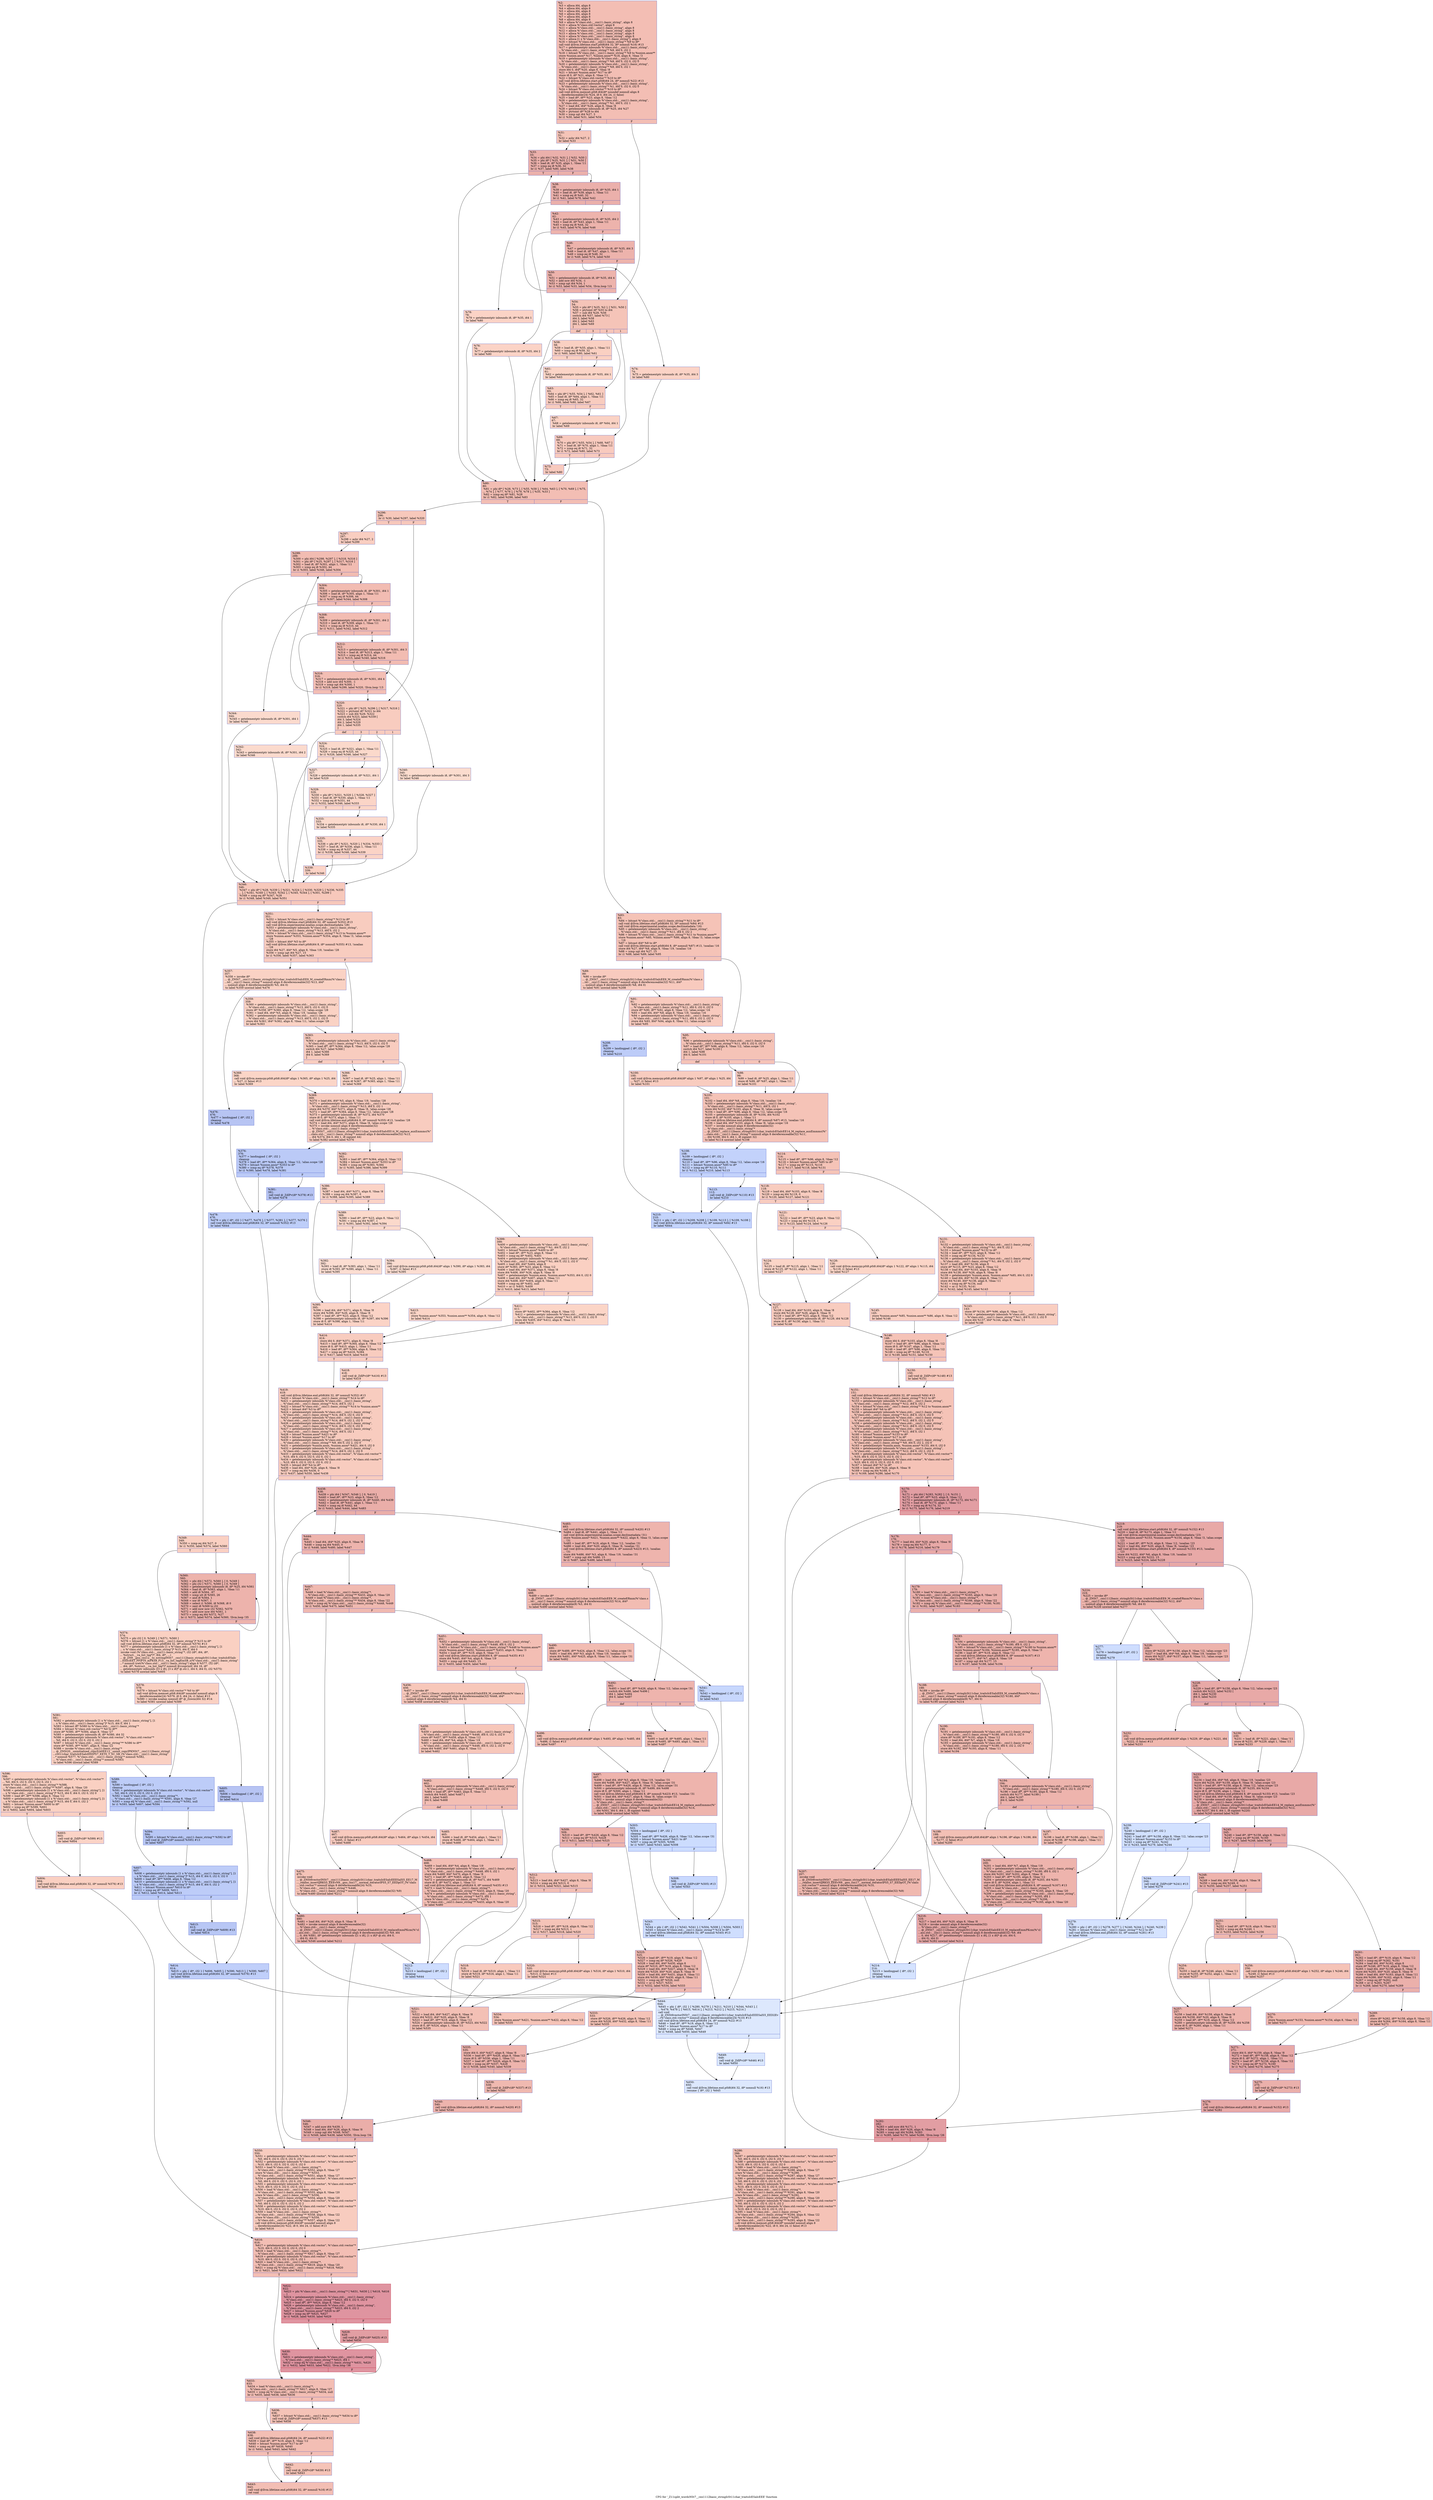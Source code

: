 digraph "CFG for '_Z11split_wordsNSt7__cxx1112basic_stringIcSt11char_traitsIcESaIcEEE' function" {
	label="CFG for '_Z11split_wordsNSt7__cxx1112basic_stringIcSt11char_traitsIcESaIcEEE' function";

	Node0x55d76ee55500 [shape=record,color="#3d50c3ff", style=filled, fillcolor="#e36c5570",label="{%2:\l  %3 = alloca i64, align 8\l  %4 = alloca i64, align 8\l  %5 = alloca i64, align 8\l  %6 = alloca i64, align 8\l  %7 = alloca i64, align 8\l  %8 = alloca i64, align 8\l  %9 = alloca %\"class.std::__cxx11::basic_string\", align 8\l  %10 = alloca %\"class.std::vector\", align 8\l  %11 = alloca %\"class.std::__cxx11::basic_string\", align 8\l  %12 = alloca %\"class.std::__cxx11::basic_string\", align 8\l  %13 = alloca %\"class.std::__cxx11::basic_string\", align 8\l  %14 = alloca %\"class.std::__cxx11::basic_string\", align 8\l  %15 = alloca [1 x %\"class.std::__cxx11::basic_string\"], align 8\l  %16 = bitcast %\"class.std::__cxx11::basic_string\"* %9 to i8*\l  call void @llvm.lifetime.start.p0i8(i64 32, i8* nonnull %16) #13\l  %17 = getelementptr inbounds %\"class.std::__cxx11::basic_string\",\l... %\"class.std::__cxx11::basic_string\"* %9, i64 0, i32 2\l  %18 = bitcast %\"class.std::__cxx11::basic_string\"* %9 to %union.anon**\l  store %union.anon* %17, %union.anon** %18, align 8, !tbaa !3\l  %19 = getelementptr inbounds %\"class.std::__cxx11::basic_string\",\l... %\"class.std::__cxx11::basic_string\"* %9, i64 0, i32 0, i32 0\l  %20 = getelementptr inbounds %\"class.std::__cxx11::basic_string\",\l... %\"class.std::__cxx11::basic_string\"* %9, i64 0, i32 1\l  store i64 0, i64* %20, align 8, !tbaa !8\l  %21 = bitcast %union.anon* %17 to i8*\l  store i8 0, i8* %21, align 8, !tbaa !11\l  %22 = bitcast %\"class.std::vector\"* %10 to i8*\l  call void @llvm.lifetime.start.p0i8(i64 24, i8* nonnull %22) #13\l  %23 = getelementptr inbounds %\"class.std::__cxx11::basic_string\",\l... %\"class.std::__cxx11::basic_string\"* %1, i64 0, i32 0, i32 0\l  %24 = bitcast %\"class.std::vector\"* %10 to i8*\l  call void @llvm.memset.p0i8.i64(i8* noundef nonnull align 8\l... dereferenceable(24) %24, i8 0, i64 24, i1 false)\l  %25 = load i8*, i8** %23, align 8, !tbaa !12\l  %26 = getelementptr inbounds %\"class.std::__cxx11::basic_string\",\l... %\"class.std::__cxx11::basic_string\"* %1, i64 0, i32 1\l  %27 = load i64, i64* %26, align 8, !tbaa !8\l  %28 = getelementptr inbounds i8, i8* %25, i64 %27\l  %29 = ptrtoint i8* %28 to i64\l  %30 = icmp sgt i64 %27, 3\l  br i1 %30, label %31, label %54\l|{<s0>T|<s1>F}}"];
	Node0x55d76ee55500:s0 -> Node0x55d76ee59070;
	Node0x55d76ee55500:s1 -> Node0x55d76ee59100;
	Node0x55d76ee59070 [shape=record,color="#3d50c3ff", style=filled, fillcolor="#e97a5f70",label="{%31:\l31:                                               \l  %32 = ashr i64 %27, 2\l  br label %33\l}"];
	Node0x55d76ee59070 -> Node0x55d76ee59510;
	Node0x55d76ee59510 [shape=record,color="#3d50c3ff", style=filled, fillcolor="#d24b4070",label="{%33:\l33:                                               \l  %34 = phi i64 [ %32, %31 ], [ %52, %50 ]\l  %35 = phi i8* [ %25, %31 ], [ %51, %50 ]\l  %36 = load i8, i8* %35, align 1, !tbaa !11\l  %37 = icmp eq i8 %36, 32\l  br i1 %37, label %80, label %38\l|{<s0>T|<s1>F}}"];
	Node0x55d76ee59510:s0 -> Node0x55d76ee59fa0;
	Node0x55d76ee59510:s1 -> Node0x55d76ee5a030;
	Node0x55d76ee5a030 [shape=record,color="#3d50c3ff", style=filled, fillcolor="#d24b4070",label="{%38:\l38:                                               \l  %39 = getelementptr inbounds i8, i8* %35, i64 1\l  %40 = load i8, i8* %39, align 1, !tbaa !11\l  %41 = icmp eq i8 %40, 32\l  br i1 %41, label %78, label %42\l|{<s0>T|<s1>F}}"];
	Node0x55d76ee5a030:s0 -> Node0x55d76ee5a340;
	Node0x55d76ee5a030:s1 -> Node0x55d76ee5a390;
	Node0x55d76ee5a390 [shape=record,color="#3d50c3ff", style=filled, fillcolor="#d6524470",label="{%42:\l42:                                               \l  %43 = getelementptr inbounds i8, i8* %35, i64 2\l  %44 = load i8, i8* %43, align 1, !tbaa !11\l  %45 = icmp eq i8 %44, 32\l  br i1 %45, label %76, label %46\l|{<s0>T|<s1>F}}"];
	Node0x55d76ee5a390:s0 -> Node0x55d76ee5a670;
	Node0x55d76ee5a390:s1 -> Node0x55d76ee5a6c0;
	Node0x55d76ee5a6c0 [shape=record,color="#3d50c3ff", style=filled, fillcolor="#d6524470",label="{%46:\l46:                                               \l  %47 = getelementptr inbounds i8, i8* %35, i64 3\l  %48 = load i8, i8* %47, align 1, !tbaa !11\l  %49 = icmp eq i8 %48, 32\l  br i1 %49, label %74, label %50\l|{<s0>T|<s1>F}}"];
	Node0x55d76ee5a6c0:s0 -> Node0x55d76ee5a9a0;
	Node0x55d76ee5a6c0:s1 -> Node0x55d76ee59600;
	Node0x55d76ee59600 [shape=record,color="#3d50c3ff", style=filled, fillcolor="#d6524470",label="{%50:\l50:                                               \l  %51 = getelementptr inbounds i8, i8* %35, i64 4\l  %52 = add nsw i64 %34, -1\l  %53 = icmp sgt i64 %34, 1\l  br i1 %53, label %33, label %54, !llvm.loop !13\l|{<s0>T|<s1>F}}"];
	Node0x55d76ee59600:s0 -> Node0x55d76ee59510;
	Node0x55d76ee59600:s1 -> Node0x55d76ee59100;
	Node0x55d76ee59100 [shape=record,color="#3d50c3ff", style=filled, fillcolor="#e97a5f70",label="{%54:\l54:                                               \l  %55 = phi i8* [ %25, %2 ], [ %51, %50 ]\l  %56 = ptrtoint i8* %55 to i64\l  %57 = sub i64 %29, %56\l  switch i64 %57, label %73 [\l    i64 3, label %58\l    i64 2, label %63\l    i64 1, label %69\l  ]\l|{<s0>def|<s1>3|<s2>2|<s3>1}}"];
	Node0x55d76ee59100:s0 -> Node0x55d76ee5af90;
	Node0x55d76ee59100:s1 -> Node0x55d76ee5afe0;
	Node0x55d76ee59100:s2 -> Node0x55d76ee5b030;
	Node0x55d76ee59100:s3 -> Node0x55d76ee5b0c0;
	Node0x55d76ee5afe0 [shape=record,color="#3d50c3ff", style=filled, fillcolor="#f3947570",label="{%58:\l58:                                               \l  %59 = load i8, i8* %55, align 1, !tbaa !11\l  %60 = icmp eq i8 %59, 32\l  br i1 %60, label %80, label %61\l|{<s0>T|<s1>F}}"];
	Node0x55d76ee5afe0:s0 -> Node0x55d76ee59fa0;
	Node0x55d76ee5afe0:s1 -> Node0x55d76ee5b2a0;
	Node0x55d76ee5b2a0 [shape=record,color="#3d50c3ff", style=filled, fillcolor="#f5a08170",label="{%61:\l61:                                               \l  %62 = getelementptr inbounds i8, i8* %55, i64 1\l  br label %63\l}"];
	Node0x55d76ee5b2a0 -> Node0x55d76ee5b030;
	Node0x55d76ee5b030 [shape=record,color="#3d50c3ff", style=filled, fillcolor="#f08b6e70",label="{%63:\l63:                                               \l  %64 = phi i8* [ %55, %54 ], [ %62, %61 ]\l  %65 = load i8, i8* %64, align 1, !tbaa !11\l  %66 = icmp eq i8 %65, 32\l  br i1 %66, label %80, label %67\l|{<s0>T|<s1>F}}"];
	Node0x55d76ee5b030:s0 -> Node0x55d76ee59fa0;
	Node0x55d76ee5b030:s1 -> Node0x55d76ee5ba70;
	Node0x55d76ee5ba70 [shape=record,color="#3d50c3ff", style=filled, fillcolor="#f4987a70",label="{%67:\l67:                                               \l  %68 = getelementptr inbounds i8, i8* %64, i64 1\l  br label %69\l}"];
	Node0x55d76ee5ba70 -> Node0x55d76ee5b0c0;
	Node0x55d76ee5b0c0 [shape=record,color="#3d50c3ff", style=filled, fillcolor="#ef886b70",label="{%69:\l69:                                               \l  %70 = phi i8* [ %55, %54 ], [ %68, %67 ]\l  %71 = load i8, i8* %70, align 1, !tbaa !11\l  %72 = icmp eq i8 %71, 32\l  br i1 %72, label %80, label %73\l|{<s0>T|<s1>F}}"];
	Node0x55d76ee5b0c0:s0 -> Node0x55d76ee59fa0;
	Node0x55d76ee5b0c0:s1 -> Node0x55d76ee5af90;
	Node0x55d76ee5af90 [shape=record,color="#3d50c3ff", style=filled, fillcolor="#ef886b70",label="{%73:\l73:                                               \l  br label %80\l}"];
	Node0x55d76ee5af90 -> Node0x55d76ee59fa0;
	Node0x55d76ee5a9a0 [shape=record,color="#3d50c3ff", style=filled, fillcolor="#f59c7d70",label="{%74:\l74:                                               \l  %75 = getelementptr inbounds i8, i8* %35, i64 3\l  br label %80\l}"];
	Node0x55d76ee5a9a0 -> Node0x55d76ee59fa0;
	Node0x55d76ee5a670 [shape=record,color="#3d50c3ff", style=filled, fillcolor="#f59c7d70",label="{%76:\l76:                                               \l  %77 = getelementptr inbounds i8, i8* %35, i64 2\l  br label %80\l}"];
	Node0x55d76ee5a670 -> Node0x55d76ee59fa0;
	Node0x55d76ee5a340 [shape=record,color="#3d50c3ff", style=filled, fillcolor="#f59c7d70",label="{%78:\l78:                                               \l  %79 = getelementptr inbounds i8, i8* %35, i64 1\l  br label %80\l}"];
	Node0x55d76ee5a340 -> Node0x55d76ee59fa0;
	Node0x55d76ee59fa0 [shape=record,color="#3d50c3ff", style=filled, fillcolor="#e36c5570",label="{%80:\l80:                                               \l  %81 = phi i8* [ %28, %73 ], [ %55, %58 ], [ %64, %63 ], [ %70, %69 ], [ %75,\l... %74 ], [ %77, %76 ], [ %79, %78 ], [ %35, %33 ]\l  %82 = icmp eq i8* %81, %28\l  br i1 %82, label %296, label %83\l|{<s0>T|<s1>F}}"];
	Node0x55d76ee59fa0:s0 -> Node0x55d76ee5c4b0;
	Node0x55d76ee59fa0:s1 -> Node0x55d76ee5c500;
	Node0x55d76ee5c500 [shape=record,color="#3d50c3ff", style=filled, fillcolor="#e8765c70",label="{%83:\l83:                                               \l  %84 = bitcast %\"class.std::__cxx11::basic_string\"* %11 to i8*\l  call void @llvm.lifetime.start.p0i8(i64 32, i8* nonnull %84) #13\l  call void @llvm.experimental.noalias.scope.decl(metadata !16)\l  %85 = getelementptr inbounds %\"class.std::__cxx11::basic_string\",\l... %\"class.std::__cxx11::basic_string\"* %11, i64 0, i32 2\l  %86 = bitcast %\"class.std::__cxx11::basic_string\"* %11 to %union.anon**\l  store %union.anon* %85, %union.anon** %86, align 8, !tbaa !3, !alias.scope\l... !16\l  %87 = bitcast i64* %8 to i8*\l  call void @llvm.lifetime.start.p0i8(i64 8, i8* nonnull %87) #13, !noalias !16\l  store i64 %27, i64* %8, align 8, !tbaa !19, !noalias !16\l  %88 = icmp ugt i64 %27, 15\l  br i1 %88, label %89, label %95\l|{<s0>T|<s1>F}}"];
	Node0x55d76ee5c500:s0 -> Node0x55d76ee5e050;
	Node0x55d76ee5c500:s1 -> Node0x55d76ee5e0e0;
	Node0x55d76ee5e050 [shape=record,color="#3d50c3ff", style=filled, fillcolor="#ef886b70",label="{%89:\l89:                                               \l  %90 = invoke i8*\l... @_ZNSt7__cxx1112basic_stringIcSt11char_traitsIcESaIcEE9_M_createERmm(%\"class.s\l...td::__cxx11::basic_string\"* nonnull align 8 dereferenceable(32) %11, i64*\l... nonnull align 8 dereferenceable(8) %8, i64 0)\l          to label %91 unwind label %208\l}"];
	Node0x55d76ee5e050 -> Node0x55d76ee5e310;
	Node0x55d76ee5e050 -> Node0x55d76ee5e360;
	Node0x55d76ee5e310 [shape=record,color="#3d50c3ff", style=filled, fillcolor="#ef886b70",label="{%91:\l91:                                               \l  %92 = getelementptr inbounds %\"class.std::__cxx11::basic_string\",\l... %\"class.std::__cxx11::basic_string\"* %11, i64 0, i32 0, i32 0\l  store i8* %90, i8** %92, align 8, !tbaa !12, !alias.scope !16\l  %93 = load i64, i64* %8, align 8, !tbaa !19, !noalias !16\l  %94 = getelementptr inbounds %\"class.std::__cxx11::basic_string\",\l... %\"class.std::__cxx11::basic_string\"* %11, i64 0, i32 2, i32 0\l  store i64 %93, i64* %94, align 8, !tbaa !11, !alias.scope !16\l  br label %95\l}"];
	Node0x55d76ee5e310 -> Node0x55d76ee5e0e0;
	Node0x55d76ee5e0e0 [shape=record,color="#3d50c3ff", style=filled, fillcolor="#e8765c70",label="{%95:\l95:                                               \l  %96 = getelementptr inbounds %\"class.std::__cxx11::basic_string\",\l... %\"class.std::__cxx11::basic_string\"* %11, i64 0, i32 0, i32 0\l  %97 = load i8*, i8** %96, align 8, !tbaa !12, !alias.scope !16\l  switch i64 %27, label %100 [\l    i64 1, label %98\l    i64 0, label %101\l  ]\l|{<s0>def|<s1>1|<s2>0}}"];
	Node0x55d76ee5e0e0:s0 -> Node0x55d76ee5e220;
	Node0x55d76ee5e0e0:s1 -> Node0x55d76ee5f6f0;
	Node0x55d76ee5e0e0:s2 -> Node0x55d76ee5f780;
	Node0x55d76ee5f6f0 [shape=record,color="#3d50c3ff", style=filled, fillcolor="#f08b6e70",label="{%98:\l98:                                               \l  %99 = load i8, i8* %25, align 1, !tbaa !11\l  store i8 %99, i8* %97, align 1, !tbaa !11\l  br label %101\l}"];
	Node0x55d76ee5f6f0 -> Node0x55d76ee5f780;
	Node0x55d76ee5e220 [shape=record,color="#3d50c3ff", style=filled, fillcolor="#f08b6e70",label="{%100:\l100:                                              \l  call void @llvm.memcpy.p0i8.p0i8.i64(i8* align 1 %97, i8* align 1 %25, i64\l... %27, i1 false) #13\l  br label %101\l}"];
	Node0x55d76ee5e220 -> Node0x55d76ee5f780;
	Node0x55d76ee5f780 [shape=record,color="#3d50c3ff", style=filled, fillcolor="#e8765c70",label="{%101:\l101:                                              \l  %102 = load i64, i64* %8, align 8, !tbaa !19, !noalias !16\l  %103 = getelementptr inbounds %\"class.std::__cxx11::basic_string\",\l... %\"class.std::__cxx11::basic_string\"* %11, i64 0, i32 1\l  store i64 %102, i64* %103, align 8, !tbaa !8, !alias.scope !16\l  %104 = load i8*, i8** %96, align 8, !tbaa !12, !alias.scope !16\l  %105 = getelementptr inbounds i8, i8* %104, i64 %102\l  store i8 0, i8* %105, align 1, !tbaa !11\l  call void @llvm.lifetime.end.p0i8(i64 8, i8* nonnull %87) #13, !noalias !16\l  %106 = load i64, i64* %103, align 8, !tbaa !8, !alias.scope !16\l  %107 = invoke nonnull align 8 dereferenceable(32)\l... %\"class.std::__cxx11::basic_string\"*\l... @_ZNSt7__cxx1112basic_stringIcSt11char_traitsIcESaIcEE14_M_replace_auxEmmmc(%\"\l...class.std::__cxx11::basic_string\"* nonnull align 8 dereferenceable(32) %11,\l... i64 %106, i64 0, i64 1, i8 signext 32)\l          to label %114 unwind label %108\l}"];
	Node0x55d76ee5f780 -> Node0x55d76ee60540;
	Node0x55d76ee5f780 -> Node0x55d76ee605d0;
	Node0x55d76ee605d0 [shape=record,color="#3d50c3ff", style=filled, fillcolor="#779af770",label="{%108:\l108:                                              \l  %109 = landingpad \{ i8*, i32 \}\l          cleanup\l  %110 = load i8*, i8** %96, align 8, !tbaa !12, !alias.scope !16\l  %111 = bitcast %union.anon* %85 to i8*\l  %112 = icmp eq i8* %110, %111\l  br i1 %112, label %210, label %113\l|{<s0>T|<s1>F}}"];
	Node0x55d76ee605d0:s0 -> Node0x55d76ee60b40;
	Node0x55d76ee605d0:s1 -> Node0x55d76ee60bd0;
	Node0x55d76ee60bd0 [shape=record,color="#3d50c3ff", style=filled, fillcolor="#6c8ff170",label="{%113:\l113:                                              \l  call void @_ZdlPv(i8* %110) #13\l  br label %210\l}"];
	Node0x55d76ee60bd0 -> Node0x55d76ee60b40;
	Node0x55d76ee60540 [shape=record,color="#3d50c3ff", style=filled, fillcolor="#e8765c70",label="{%114:\l114:                                              \l  %115 = load i8*, i8** %96, align 8, !tbaa !12\l  %116 = bitcast %union.anon* %85 to i8*\l  %117 = icmp eq i8* %115, %116\l  br i1 %117, label %118, label %131\l|{<s0>T|<s1>F}}"];
	Node0x55d76ee60540:s0 -> Node0x55d76ee610c0;
	Node0x55d76ee60540:s1 -> Node0x55d76ee61110;
	Node0x55d76ee610c0 [shape=record,color="#3d50c3ff", style=filled, fillcolor="#f08b6e70",label="{%118:\l118:                                              \l  %119 = load i64, i64* %103, align 8, !tbaa !8\l  %120 = icmp eq i64 %119, 0\l  br i1 %120, label %127, label %121\l|{<s0>T|<s1>F}}"];
	Node0x55d76ee610c0:s0 -> Node0x55d76ee61310;
	Node0x55d76ee610c0:s1 -> Node0x55d76ee61360;
	Node0x55d76ee61360 [shape=record,color="#3d50c3ff", style=filled, fillcolor="#f3947570",label="{%121:\l121:                                              \l  %122 = load i8*, i8** %23, align 8, !tbaa !12\l  %123 = icmp eq i64 %119, 1\l  br i1 %123, label %124, label %126\l|{<s0>T|<s1>F}}"];
	Node0x55d76ee61360:s0 -> Node0x55d76ee615a0;
	Node0x55d76ee61360:s1 -> Node0x55d76ee615f0;
	Node0x55d76ee615a0 [shape=record,color="#3d50c3ff", style=filled, fillcolor="#f5a08170",label="{%124:\l124:                                              \l  %125 = load i8, i8* %115, align 1, !tbaa !11\l  store i8 %125, i8* %122, align 1, !tbaa !11\l  br label %127\l}"];
	Node0x55d76ee615a0 -> Node0x55d76ee61310;
	Node0x55d76ee615f0 [shape=record,color="#3d50c3ff", style=filled, fillcolor="#f5a08170",label="{%126:\l126:                                              \l  call void @llvm.memcpy.p0i8.p0i8.i64(i8* align 1 %122, i8* align 1 %115, i64\l... %119, i1 false) #13\l  br label %127\l}"];
	Node0x55d76ee615f0 -> Node0x55d76ee61310;
	Node0x55d76ee61310 [shape=record,color="#3d50c3ff", style=filled, fillcolor="#f08b6e70",label="{%127:\l127:                                              \l  %128 = load i64, i64* %103, align 8, !tbaa !8\l  store i64 %128, i64* %26, align 8, !tbaa !8\l  %129 = load i8*, i8** %23, align 8, !tbaa !12\l  %130 = getelementptr inbounds i8, i8* %129, i64 %128\l  store i8 0, i8* %130, align 1, !tbaa !11\l  br label %146\l}"];
	Node0x55d76ee61310 -> Node0x55d76ee625b0;
	Node0x55d76ee61110 [shape=record,color="#3d50c3ff", style=filled, fillcolor="#ec7f6370",label="{%131:\l131:                                              \l  %132 = getelementptr inbounds %\"class.std::__cxx11::basic_string\",\l... %\"class.std::__cxx11::basic_string\"* %1, i64 0, i32 2\l  %133 = bitcast %union.anon* %132 to i8*\l  %134 = load i8*, i8** %23, align 8, !tbaa !12\l  %135 = icmp eq i8* %134, %133\l  %136 = getelementptr inbounds %\"class.std::__cxx11::basic_string\",\l... %\"class.std::__cxx11::basic_string\"* %1, i64 0, i32 2, i32 0\l  %137 = load i64, i64* %136, align 8\l  store i8* %115, i8** %23, align 8, !tbaa !12\l  %138 = load i64, i64* %103, align 8, !tbaa !8\l  store i64 %138, i64* %26, align 8, !tbaa !8\l  %139 = getelementptr %union.anon, %union.anon* %85, i64 0, i32 0\l  %140 = load i64, i64* %139, align 8, !tbaa !11\l  store i64 %140, i64* %136, align 8, !tbaa !11\l  %141 = icmp eq i8* %134, null\l  %142 = or i1 %135, %141\l  br i1 %142, label %145, label %143\l|{<s0>T|<s1>F}}"];
	Node0x55d76ee61110:s0 -> Node0x55d76ee62e60;
	Node0x55d76ee61110:s1 -> Node0x55d76ee62eb0;
	Node0x55d76ee62eb0 [shape=record,color="#3d50c3ff", style=filled, fillcolor="#f2907270",label="{%143:\l143:                                              \l  store i8* %134, i8** %96, align 8, !tbaa !12\l  %144 = getelementptr inbounds %\"class.std::__cxx11::basic_string\",\l... %\"class.std::__cxx11::basic_string\"* %11, i64 0, i32 2, i32 0\l  store i64 %137, i64* %144, align 8, !tbaa !11\l  br label %146\l}"];
	Node0x55d76ee62eb0 -> Node0x55d76ee625b0;
	Node0x55d76ee62e60 [shape=record,color="#3d50c3ff", style=filled, fillcolor="#f2907270",label="{%145:\l145:                                              \l  store %union.anon* %85, %union.anon** %86, align 8, !tbaa !12\l  br label %146\l}"];
	Node0x55d76ee62e60 -> Node0x55d76ee625b0;
	Node0x55d76ee625b0 [shape=record,color="#3d50c3ff", style=filled, fillcolor="#e8765c70",label="{%146:\l146:                                              \l  store i64 0, i64* %103, align 8, !tbaa !8\l  %147 = load i8*, i8** %96, align 8, !tbaa !12\l  store i8 0, i8* %147, align 1, !tbaa !11\l  %148 = load i8*, i8** %96, align 8, !tbaa !12\l  %149 = icmp eq i8* %148, %116\l  br i1 %149, label %151, label %150\l|{<s0>T|<s1>F}}"];
	Node0x55d76ee625b0:s0 -> Node0x55d76ee57390;
	Node0x55d76ee625b0:s1 -> Node0x55d76ee573e0;
	Node0x55d76ee573e0 [shape=record,color="#3d50c3ff", style=filled, fillcolor="#ec7f6370",label="{%150:\l150:                                              \l  call void @_ZdlPv(i8* %148) #13\l  br label %151\l}"];
	Node0x55d76ee573e0 -> Node0x55d76ee57390;
	Node0x55d76ee57390 [shape=record,color="#3d50c3ff", style=filled, fillcolor="#e8765c70",label="{%151:\l151:                                              \l  call void @llvm.lifetime.end.p0i8(i64 32, i8* nonnull %84) #13\l  %152 = bitcast %\"class.std::__cxx11::basic_string\"* %12 to i8*\l  %153 = getelementptr inbounds %\"class.std::__cxx11::basic_string\",\l... %\"class.std::__cxx11::basic_string\"* %12, i64 0, i32 2\l  %154 = bitcast %\"class.std::__cxx11::basic_string\"* %12 to %union.anon**\l  %155 = bitcast i64* %6 to i8*\l  %156 = getelementptr inbounds %\"class.std::__cxx11::basic_string\",\l... %\"class.std::__cxx11::basic_string\"* %12, i64 0, i32 0, i32 0\l  %157 = getelementptr inbounds %\"class.std::__cxx11::basic_string\",\l... %\"class.std::__cxx11::basic_string\"* %12, i64 0, i32 2, i32 0\l  %158 = getelementptr inbounds %\"class.std::__cxx11::basic_string\",\l... %\"class.std::__cxx11::basic_string\"* %12, i64 0, i32 0, i32 0\l  %159 = getelementptr inbounds %\"class.std::__cxx11::basic_string\",\l... %\"class.std::__cxx11::basic_string\"* %12, i64 0, i32 1\l  %160 = bitcast %union.anon* %153 to i8*\l  %161 = bitcast %union.anon* %17 to i8*\l  %162 = getelementptr inbounds %\"class.std::__cxx11::basic_string\",\l... %\"class.std::__cxx11::basic_string\"* %9, i64 0, i32 2, i32 0\l  %163 = getelementptr %union.anon, %union.anon* %153, i64 0, i32 0\l  %164 = getelementptr inbounds %\"class.std::__cxx11::basic_string\",\l... %\"class.std::__cxx11::basic_string\"* %12, i64 0, i32 2, i32 0\l  %165 = getelementptr inbounds %\"class.std::vector\", %\"class.std::vector\"*\l... %10, i64 0, i32 0, i32 0, i32 0, i32 1\l  %166 = getelementptr inbounds %\"class.std::vector\", %\"class.std::vector\"*\l... %10, i64 0, i32 0, i32 0, i32 0, i32 2\l  %167 = bitcast i64* %7 to i8*\l  %168 = load i64, i64* %26, align 8, !tbaa !8\l  %169 = icmp eq i64 %168, 0\l  br i1 %169, label %286, label %170\l|{<s0>T|<s1>F}}"];
	Node0x55d76ee57390:s0 -> Node0x55d76ee65070;
	Node0x55d76ee57390:s1 -> Node0x55d76ee650c0;
	Node0x55d76ee650c0 [shape=record,color="#b70d28ff", style=filled, fillcolor="#be242e70",label="{%170:\l170:                                              \l  %171 = phi i64 [ %283, %282 ], [ 0, %151 ]\l  %172 = load i8*, i8** %23, align 8, !tbaa !12\l  %173 = getelementptr inbounds i8, i8* %172, i64 %171\l  %174 = load i8, i8* %173, align 1, !tbaa !11\l  %175 = icmp eq i8 %174, 32\l  br i1 %175, label %176, label %219\l|{<s0>T|<s1>F}}"];
	Node0x55d76ee650c0:s0 -> Node0x55d76ee654d0;
	Node0x55d76ee650c0:s1 -> Node0x55d76ee65520;
	Node0x55d76ee654d0 [shape=record,color="#3d50c3ff", style=filled, fillcolor="#ca3b3770",label="{%176:\l176:                                              \l  %177 = load i64, i64* %20, align 8, !tbaa !8\l  %178 = icmp eq i64 %177, 0\l  br i1 %178, label %216, label %179\l|{<s0>T|<s1>F}}"];
	Node0x55d76ee654d0:s0 -> Node0x55d76ee65760;
	Node0x55d76ee654d0:s1 -> Node0x55d76ee657b0;
	Node0x55d76ee657b0 [shape=record,color="#3d50c3ff", style=filled, fillcolor="#d24b4070",label="{%179:\l179:                                              \l  %180 = load %\"class.std::__cxx11::basic_string\"*,\l... %\"class.std::__cxx11::basic_string\"** %165, align 8, !tbaa !20\l  %181 = load %\"class.std::__cxx11::basic_string\"*,\l... %\"class.std::__cxx11::basic_string\"** %166, align 8, !tbaa !22\l  %182 = icmp eq %\"class.std::__cxx11::basic_string\"* %180, %181\l  br i1 %182, label %207, label %183\l|{<s0>T|<s1>F}}"];
	Node0x55d76ee657b0:s0 -> Node0x55d76ee65c20;
	Node0x55d76ee657b0:s1 -> Node0x55d76ee65cb0;
	Node0x55d76ee65cb0 [shape=record,color="#3d50c3ff", style=filled, fillcolor="#d8564670",label="{%183:\l183:                                              \l  %184 = getelementptr inbounds %\"class.std::__cxx11::basic_string\",\l... %\"class.std::__cxx11::basic_string\"* %180, i64 0, i32 2\l  %185 = bitcast %\"class.std::__cxx11::basic_string\"* %180 to %union.anon**\l  store %union.anon* %184, %union.anon** %185, align 8, !tbaa !3\l  %186 = load i8*, i8** %19, align 8, !tbaa !12\l  call void @llvm.lifetime.start.p0i8(i64 8, i8* nonnull %167) #13\l  store i64 %177, i64* %7, align 8, !tbaa !19\l  %187 = icmp ugt i64 %177, 15\l  br i1 %187, label %188, label %194\l|{<s0>T|<s1>F}}"];
	Node0x55d76ee65cb0:s0 -> Node0x55d76ee662c0;
	Node0x55d76ee65cb0:s1 -> Node0x55d76ee66310;
	Node0x55d76ee662c0 [shape=record,color="#3d50c3ff", style=filled, fillcolor="#e1675170",label="{%188:\l188:                                              \l  %189 = invoke i8*\l... @_ZNSt7__cxx1112basic_stringIcSt11char_traitsIcESaIcEE9_M_createERmm(%\"class.s\l...td::__cxx11::basic_string\"* nonnull align 8 dereferenceable(32) %180, i64*\l... nonnull align 8 dereferenceable(8) %7, i64 0)\l          to label %190 unwind label %214\l}"];
	Node0x55d76ee662c0 -> Node0x55d76ee664a0;
	Node0x55d76ee662c0 -> Node0x55d76ee664f0;
	Node0x55d76ee664a0 [shape=record,color="#3d50c3ff", style=filled, fillcolor="#e1675170",label="{%190:\l190:                                              \l  %191 = getelementptr inbounds %\"class.std::__cxx11::basic_string\",\l... %\"class.std::__cxx11::basic_string\"* %180, i64 0, i32 0, i32 0\l  store i8* %189, i8** %191, align 8, !tbaa !12\l  %192 = load i64, i64* %7, align 8, !tbaa !19\l  %193 = getelementptr inbounds %\"class.std::__cxx11::basic_string\",\l... %\"class.std::__cxx11::basic_string\"* %180, i64 0, i32 2, i32 0\l  store i64 %192, i64* %193, align 8, !tbaa !11\l  br label %194\l}"];
	Node0x55d76ee664a0 -> Node0x55d76ee66310;
	Node0x55d76ee66310 [shape=record,color="#3d50c3ff", style=filled, fillcolor="#d8564670",label="{%194:\l194:                                              \l  %195 = getelementptr inbounds %\"class.std::__cxx11::basic_string\",\l... %\"class.std::__cxx11::basic_string\"* %180, i64 0, i32 0, i32 0\l  %196 = load i8*, i8** %195, align 8, !tbaa !12\l  switch i64 %177, label %199 [\l    i64 1, label %197\l    i64 0, label %200\l  ]\l|{<s0>def|<s1>1|<s2>0}}"];
	Node0x55d76ee66310:s0 -> Node0x55d76ee66450;
	Node0x55d76ee66310:s1 -> Node0x55d76ee66c00;
	Node0x55d76ee66310:s2 -> Node0x55d76ee66c50;
	Node0x55d76ee66c00 [shape=record,color="#3d50c3ff", style=filled, fillcolor="#e5705870",label="{%197:\l197:                                              \l  %198 = load i8, i8* %186, align 1, !tbaa !11\l  store i8 %198, i8* %196, align 1, !tbaa !11\l  br label %200\l}"];
	Node0x55d76ee66c00 -> Node0x55d76ee66c50;
	Node0x55d76ee66450 [shape=record,color="#3d50c3ff", style=filled, fillcolor="#e5705870",label="{%199:\l199:                                              \l  call void @llvm.memcpy.p0i8.p0i8.i64(i8* align 1 %196, i8* align 1 %186, i64\l... %177, i1 false) #13\l  br label %200\l}"];
	Node0x55d76ee66450 -> Node0x55d76ee66c50;
	Node0x55d76ee66c50 [shape=record,color="#3d50c3ff", style=filled, fillcolor="#d8564670",label="{%200:\l200:                                              \l  %201 = load i64, i64* %7, align 8, !tbaa !19\l  %202 = getelementptr inbounds %\"class.std::__cxx11::basic_string\",\l... %\"class.std::__cxx11::basic_string\"* %180, i64 0, i32 1\l  store i64 %201, i64* %202, align 8, !tbaa !8\l  %203 = load i8*, i8** %195, align 8, !tbaa !12\l  %204 = getelementptr inbounds i8, i8* %203, i64 %201\l  store i8 0, i8* %204, align 1, !tbaa !11\l  call void @llvm.lifetime.end.p0i8(i64 8, i8* nonnull %167) #13\l  %205 = load %\"class.std::__cxx11::basic_string\"*,\l... %\"class.std::__cxx11::basic_string\"** %165, align 8, !tbaa !20\l  %206 = getelementptr inbounds %\"class.std::__cxx11::basic_string\",\l... %\"class.std::__cxx11::basic_string\"* %205, i64 1\l  store %\"class.std::__cxx11::basic_string\"* %206,\l... %\"class.std::__cxx11::basic_string\"** %165, align 8, !tbaa !20\l  br label %216\l}"];
	Node0x55d76ee66c50 -> Node0x55d76ee65760;
	Node0x55d76ee65c20 [shape=record,color="#3d50c3ff", style=filled, fillcolor="#de614d70",label="{%207:\l207:                                              \l  invoke void\l... @_ZNSt6vectorINSt7__cxx1112basic_stringIcSt11char_traitsIcESaIcEEESaIS5_EE17_M\l..._realloc_insertIJRKS5_EEEvN9__gnu_cxx17__normal_iteratorIPS5_S7_EEDpOT_(%\"class\l....std::vector\"* nonnull align 8 dereferenceable(24) %10,\l... %\"class.std::__cxx11::basic_string\"* %180,\l... %\"class.std::__cxx11::basic_string\"* nonnull align 8 dereferenceable(32) %9)\l          to label %216 unwind label %214\l}"];
	Node0x55d76ee65c20 -> Node0x55d76ee65760;
	Node0x55d76ee65c20 -> Node0x55d76ee664f0;
	Node0x55d76ee5e360 [shape=record,color="#3d50c3ff", style=filled, fillcolor="#6a8bef70",label="{%208:\l208:                                              \l  %209 = landingpad \{ i8*, i32 \}\l          cleanup\l  br label %210\l}"];
	Node0x55d76ee5e360 -> Node0x55d76ee60b40;
	Node0x55d76ee60b40 [shape=record,color="#3d50c3ff", style=filled, fillcolor="#7a9df870",label="{%210:\l210:                                              \l  %211 = phi \{ i8*, i32 \} [ %209, %208 ], [ %109, %113 ], [ %109, %108 ]\l  call void @llvm.lifetime.end.p0i8(i64 32, i8* nonnull %84) #13\l  br label %644\l}"];
	Node0x55d76ee60b40 -> Node0x55d76ee68500;
	Node0x55d76ee685c0 [shape=record,color="#3d50c3ff", style=filled, fillcolor="#8fb1fe70",label="{%212:\l212:                                              \l  %213 = landingpad \{ i8*, i32 \}\l          cleanup\l  br label %644\l}"];
	Node0x55d76ee685c0 -> Node0x55d76ee68500;
	Node0x55d76ee664f0 [shape=record,color="#3d50c3ff", style=filled, fillcolor="#a1c0ff70",label="{%214:\l214:                                              \l  %215 = landingpad \{ i8*, i32 \}\l          cleanup\l  br label %644\l}"];
	Node0x55d76ee664f0 -> Node0x55d76ee68500;
	Node0x55d76ee65760 [shape=record,color="#3d50c3ff", style=filled, fillcolor="#ca3b3770",label="{%216:\l216:                                              \l  %217 = load i64, i64* %20, align 8, !tbaa !8\l  %218 = invoke nonnull align 8 dereferenceable(32)\l... %\"class.std::__cxx11::basic_string\"*\l... @_ZNSt7__cxx1112basic_stringIcSt11char_traitsIcESaIcEE10_M_replaceEmmPKcm(%\"cl\l...ass.std::__cxx11::basic_string\"* nonnull align 8 dereferenceable(32) %9, i64\l... 0, i64 %217, i8* getelementptr inbounds ([1 x i8], [1 x i8]* @.str, i64 0,\l... i64 0), i64 0)\l          to label %282 unwind label %214\l}"];
	Node0x55d76ee65760 -> Node0x55d76ee651c0;
	Node0x55d76ee65760 -> Node0x55d76ee664f0;
	Node0x55d76ee65520 [shape=record,color="#3d50c3ff", style=filled, fillcolor="#ca3b3770",label="{%219:\l219:                                              \l  call void @llvm.lifetime.start.p0i8(i64 32, i8* nonnull %152) #13\l  %220 = load i8, i8* %173, align 1, !tbaa !11\l  call void @llvm.experimental.noalias.scope.decl(metadata !23)\l  store %union.anon* %153, %union.anon** %154, align 8, !tbaa !3, !alias.scope\l... !23\l  %221 = load i8*, i8** %19, align 8, !tbaa !12, !noalias !23\l  %222 = load i64, i64* %20, align 8, !tbaa !8, !noalias !23\l  call void @llvm.lifetime.start.p0i8(i64 8, i8* nonnull %155) #13, !noalias\l... !23\l  store i64 %222, i64* %6, align 8, !tbaa !19, !noalias !23\l  %223 = icmp ugt i64 %222, 15\l  br i1 %223, label %224, label %228\l|{<s0>T|<s1>F}}"];
	Node0x55d76ee65520:s0 -> Node0x55d76ee698b0;
	Node0x55d76ee65520:s1 -> Node0x55d76ee69900;
	Node0x55d76ee698b0 [shape=record,color="#3d50c3ff", style=filled, fillcolor="#d6524470",label="{%224:\l224:                                              \l  %225 = invoke i8*\l... @_ZNSt7__cxx1112basic_stringIcSt11char_traitsIcESaIcEE9_M_createERmm(%\"class.s\l...td::__cxx11::basic_string\"* nonnull align 8 dereferenceable(32) %12, i64*\l... nonnull align 8 dereferenceable(8) %6, i64 0)\l          to label %226 unwind label %277\l}"];
	Node0x55d76ee698b0 -> Node0x55d76ee69a90;
	Node0x55d76ee698b0 -> Node0x55d76ee69ae0;
	Node0x55d76ee69a90 [shape=record,color="#3d50c3ff", style=filled, fillcolor="#d6524470",label="{%226:\l226:                                              \l  store i8* %225, i8** %156, align 8, !tbaa !12, !alias.scope !23\l  %227 = load i64, i64* %6, align 8, !tbaa !19, !noalias !23\l  store i64 %227, i64* %157, align 8, !tbaa !11, !alias.scope !23\l  br label %228\l}"];
	Node0x55d76ee69a90 -> Node0x55d76ee69900;
	Node0x55d76ee69900 [shape=record,color="#3d50c3ff", style=filled, fillcolor="#ca3b3770",label="{%228:\l228:                                              \l  %229 = load i8*, i8** %158, align 8, !tbaa !12, !alias.scope !23\l  switch i64 %222, label %232 [\l    i64 1, label %230\l    i64 0, label %233\l  ]\l|{<s0>def|<s1>1|<s2>0}}"];
	Node0x55d76ee69900:s0 -> Node0x55d76ee69a40;
	Node0x55d76ee69900:s1 -> Node0x55d76ee6a010;
	Node0x55d76ee69900:s2 -> Node0x55d76ee6a0a0;
	Node0x55d76ee6a010 [shape=record,color="#3d50c3ff", style=filled, fillcolor="#dc5d4a70",label="{%230:\l230:                                              \l  %231 = load i8, i8* %221, align 1, !tbaa !11\l  store i8 %231, i8* %229, align 1, !tbaa !11\l  br label %233\l}"];
	Node0x55d76ee6a010 -> Node0x55d76ee6a0a0;
	Node0x55d76ee69a40 [shape=record,color="#3d50c3ff", style=filled, fillcolor="#dc5d4a70",label="{%232:\l232:                                              \l  call void @llvm.memcpy.p0i8.p0i8.i64(i8* align 1 %229, i8* align 1 %221, i64\l... %222, i1 false) #13\l  br label %233\l}"];
	Node0x55d76ee69a40 -> Node0x55d76ee6a0a0;
	Node0x55d76ee6a0a0 [shape=record,color="#3d50c3ff", style=filled, fillcolor="#ca3b3770",label="{%233:\l233:                                              \l  %234 = load i64, i64* %6, align 8, !tbaa !19, !noalias !23\l  store i64 %234, i64* %159, align 8, !tbaa !8, !alias.scope !23\l  %235 = load i8*, i8** %158, align 8, !tbaa !12, !alias.scope !23\l  %236 = getelementptr inbounds i8, i8* %235, i64 %234\l  store i8 0, i8* %236, align 1, !tbaa !11\l  call void @llvm.lifetime.end.p0i8(i64 8, i8* nonnull %155) #13, !noalias !23\l  %237 = load i64, i64* %159, align 8, !tbaa !8, !alias.scope !23\l  %238 = invoke nonnull align 8 dereferenceable(32)\l... %\"class.std::__cxx11::basic_string\"*\l... @_ZNSt7__cxx1112basic_stringIcSt11char_traitsIcESaIcEE14_M_replace_auxEmmmc(%\"\l...class.std::__cxx11::basic_string\"* nonnull align 8 dereferenceable(32) %12,\l... i64 %237, i64 0, i64 1, i8 signext %220)\l          to label %245 unwind label %239\l}"];
	Node0x55d76ee6a0a0 -> Node0x55d76ee6aa20;
	Node0x55d76ee6a0a0 -> Node0x55d76ee6aab0;
	Node0x55d76ee6aab0 [shape=record,color="#3d50c3ff", style=filled, fillcolor="#9abbff70",label="{%239:\l239:                                              \l  %240 = landingpad \{ i8*, i32 \}\l          cleanup\l  %241 = load i8*, i8** %158, align 8, !tbaa !12, !alias.scope !23\l  %242 = bitcast %union.anon* %153 to i8*\l  %243 = icmp eq i8* %241, %242\l  br i1 %243, label %279, label %244\l|{<s0>T|<s1>F}}"];
	Node0x55d76ee6aab0:s0 -> Node0x55d76ee6af10;
	Node0x55d76ee6aab0:s1 -> Node0x55d76ee6afa0;
	Node0x55d76ee6afa0 [shape=record,color="#3d50c3ff", style=filled, fillcolor="#93b5fe70",label="{%244:\l244:                                              \l  call void @_ZdlPv(i8* %241) #13\l  br label %279\l}"];
	Node0x55d76ee6afa0 -> Node0x55d76ee6af10;
	Node0x55d76ee6aa20 [shape=record,color="#3d50c3ff", style=filled, fillcolor="#ca3b3770",label="{%245:\l245:                                              \l  %246 = load i8*, i8** %158, align 8, !tbaa !12\l  %247 = icmp eq i8* %246, %160\l  br i1 %247, label %248, label %261\l|{<s0>T|<s1>F}}"];
	Node0x55d76ee6aa20:s0 -> Node0x55d76ee6b360;
	Node0x55d76ee6aa20:s1 -> Node0x55d76ee6b3b0;
	Node0x55d76ee6b360 [shape=record,color="#3d50c3ff", style=filled, fillcolor="#d8564670",label="{%248:\l248:                                              \l  %249 = load i64, i64* %159, align 8, !tbaa !8\l  %250 = icmp eq i64 %249, 0\l  br i1 %250, label %257, label %251\l|{<s0>T|<s1>F}}"];
	Node0x55d76ee6b360:s0 -> Node0x55d76ee6b5b0;
	Node0x55d76ee6b360:s1 -> Node0x55d76ee6b600;
	Node0x55d76ee6b600 [shape=record,color="#3d50c3ff", style=filled, fillcolor="#de614d70",label="{%251:\l251:                                              \l  %252 = load i8*, i8** %19, align 8, !tbaa !12\l  %253 = icmp eq i64 %249, 1\l  br i1 %253, label %254, label %256\l|{<s0>T|<s1>F}}"];
	Node0x55d76ee6b600:s0 -> Node0x55d76ee6b840;
	Node0x55d76ee6b600:s1 -> Node0x55d76ee6b890;
	Node0x55d76ee6b840 [shape=record,color="#3d50c3ff", style=filled, fillcolor="#e8765c70",label="{%254:\l254:                                              \l  %255 = load i8, i8* %246, align 1, !tbaa !11\l  store i8 %255, i8* %252, align 1, !tbaa !11\l  br label %257\l}"];
	Node0x55d76ee6b840 -> Node0x55d76ee6b5b0;
	Node0x55d76ee6b890 [shape=record,color="#3d50c3ff", style=filled, fillcolor="#e8765c70",label="{%256:\l256:                                              \l  call void @llvm.memcpy.p0i8.p0i8.i64(i8* align 1 %252, i8* align 1 %246, i64\l... %249, i1 false) #13\l  br label %257\l}"];
	Node0x55d76ee6b890 -> Node0x55d76ee6b5b0;
	Node0x55d76ee6b5b0 [shape=record,color="#3d50c3ff", style=filled, fillcolor="#d8564670",label="{%257:\l257:                                              \l  %258 = load i64, i64* %159, align 8, !tbaa !8\l  store i64 %258, i64* %20, align 8, !tbaa !8\l  %259 = load i8*, i8** %19, align 8, !tbaa !12\l  %260 = getelementptr inbounds i8, i8* %259, i64 %258\l  store i8 0, i8* %260, align 1, !tbaa !11\l  br label %271\l}"];
	Node0x55d76ee6b5b0 -> Node0x55d76ee59a70;
	Node0x55d76ee6b3b0 [shape=record,color="#3d50c3ff", style=filled, fillcolor="#d24b4070",label="{%261:\l261:                                              \l  %262 = load i8*, i8** %19, align 8, !tbaa !12\l  %263 = icmp eq i8* %262, %161\l  %264 = load i64, i64* %162, align 8\l  store i8* %246, i8** %19, align 8, !tbaa !12\l  %265 = load i64, i64* %159, align 8, !tbaa !8\l  store i64 %265, i64* %20, align 8, !tbaa !8\l  %266 = load i64, i64* %163, align 8, !tbaa !11\l  store i64 %266, i64* %162, align 8, !tbaa !11\l  %267 = icmp eq i8* %262, null\l  %268 = or i1 %263, %267\l  br i1 %268, label %270, label %269\l|{<s0>T|<s1>F}}"];
	Node0x55d76ee6b3b0:s0 -> Node0x55d76ee61d20;
	Node0x55d76ee6b3b0:s1 -> Node0x55d76ee61d70;
	Node0x55d76ee61d70 [shape=record,color="#3d50c3ff", style=filled, fillcolor="#dc5d4a70",label="{%269:\l269:                                              \l  store i8* %262, i8** %158, align 8, !tbaa !12\l  store i64 %264, i64* %164, align 8, !tbaa !11\l  br label %271\l}"];
	Node0x55d76ee61d70 -> Node0x55d76ee59a70;
	Node0x55d76ee61d20 [shape=record,color="#3d50c3ff", style=filled, fillcolor="#dc5d4a70",label="{%270:\l270:                                              \l  store %union.anon* %153, %union.anon** %154, align 8, !tbaa !12\l  br label %271\l}"];
	Node0x55d76ee61d20 -> Node0x55d76ee59a70;
	Node0x55d76ee59a70 [shape=record,color="#3d50c3ff", style=filled, fillcolor="#ca3b3770",label="{%271:\l271:                                              \l  store i64 0, i64* %159, align 8, !tbaa !8\l  %272 = load i8*, i8** %158, align 8, !tbaa !12\l  store i8 0, i8* %272, align 1, !tbaa !11\l  %273 = load i8*, i8** %158, align 8, !tbaa !12\l  %274 = icmp eq i8* %273, %160\l  br i1 %274, label %276, label %275\l|{<s0>T|<s1>F}}"];
	Node0x55d76ee59a70:s0 -> Node0x55d76ee62300;
	Node0x55d76ee59a70:s1 -> Node0x55d76ee6e8f0;
	Node0x55d76ee6e8f0 [shape=record,color="#3d50c3ff", style=filled, fillcolor="#d24b4070",label="{%275:\l275:                                              \l  call void @_ZdlPv(i8* %273) #13\l  br label %276\l}"];
	Node0x55d76ee6e8f0 -> Node0x55d76ee62300;
	Node0x55d76ee62300 [shape=record,color="#3d50c3ff", style=filled, fillcolor="#ca3b3770",label="{%276:\l276:                                              \l  call void @llvm.lifetime.end.p0i8(i64 32, i8* nonnull %152) #13\l  br label %282\l}"];
	Node0x55d76ee62300 -> Node0x55d76ee651c0;
	Node0x55d76ee69ae0 [shape=record,color="#3d50c3ff", style=filled, fillcolor="#8fb1fe70",label="{%277:\l277:                                              \l  %278 = landingpad \{ i8*, i32 \}\l          cleanup\l  br label %279\l}"];
	Node0x55d76ee69ae0 -> Node0x55d76ee6af10;
	Node0x55d76ee6af10 [shape=record,color="#3d50c3ff", style=filled, fillcolor="#a1c0ff70",label="{%279:\l279:                                              \l  %280 = phi \{ i8*, i32 \} [ %278, %277 ], [ %240, %244 ], [ %240, %239 ]\l  %281 = bitcast %\"class.std::__cxx11::basic_string\"* %12 to i8*\l  call void @llvm.lifetime.end.p0i8(i64 32, i8* nonnull %281) #13\l  br label %644\l}"];
	Node0x55d76ee6af10 -> Node0x55d76ee68500;
	Node0x55d76ee651c0 [shape=record,color="#b70d28ff", style=filled, fillcolor="#be242e70",label="{%282:\l282:                                              \l  %283 = add nuw i64 %171, 1\l  %284 = load i64, i64* %26, align 8, !tbaa !8\l  %285 = icmp ugt i64 %284, %283\l  br i1 %285, label %170, label %286, !llvm.loop !26\l|{<s0>T|<s1>F}}"];
	Node0x55d76ee651c0:s0 -> Node0x55d76ee650c0;
	Node0x55d76ee651c0:s1 -> Node0x55d76ee65070;
	Node0x55d76ee65070 [shape=record,color="#3d50c3ff", style=filled, fillcolor="#e8765c70",label="{%286:\l286:                                              \l  %287 = getelementptr inbounds %\"class.std::vector\", %\"class.std::vector\"*\l... %0, i64 0, i32 0, i32 0, i32 0, i32 0\l  %288 = getelementptr inbounds %\"class.std::vector\", %\"class.std::vector\"*\l... %10, i64 0, i32 0, i32 0, i32 0, i32 0\l  %289 = load %\"class.std::__cxx11::basic_string\"*,\l... %\"class.std::__cxx11::basic_string\"** %288, align 8, !tbaa !27\l  store %\"class.std::__cxx11::basic_string\"* %289,\l... %\"class.std::__cxx11::basic_string\"** %287, align 8, !tbaa !27\l  %290 = getelementptr inbounds %\"class.std::vector\", %\"class.std::vector\"*\l... %0, i64 0, i32 0, i32 0, i32 0, i32 1\l  %291 = getelementptr inbounds %\"class.std::vector\", %\"class.std::vector\"*\l... %10, i64 0, i32 0, i32 0, i32 0, i32 1\l  %292 = load %\"class.std::__cxx11::basic_string\"*,\l... %\"class.std::__cxx11::basic_string\"** %291, align 8, !tbaa !20\l  store %\"class.std::__cxx11::basic_string\"* %292,\l... %\"class.std::__cxx11::basic_string\"** %290, align 8, !tbaa !20\l  %293 = getelementptr inbounds %\"class.std::vector\", %\"class.std::vector\"*\l... %0, i64 0, i32 0, i32 0, i32 0, i32 2\l  %294 = getelementptr inbounds %\"class.std::vector\", %\"class.std::vector\"*\l... %10, i64 0, i32 0, i32 0, i32 0, i32 2\l  %295 = load %\"class.std::__cxx11::basic_string\"*,\l... %\"class.std::__cxx11::basic_string\"** %294, align 8, !tbaa !22\l  store %\"class.std::__cxx11::basic_string\"* %295,\l... %\"class.std::__cxx11::basic_string\"** %293, align 8, !tbaa !22\l  call void @llvm.memset.p0i8.i64(i8* noundef nonnull align 8\l... dereferenceable(24) %22, i8 0, i64 24, i1 false) #13\l  br label %616\l}"];
	Node0x55d76ee65070 -> Node0x55d76ee70b20;
	Node0x55d76ee5c4b0 [shape=record,color="#3d50c3ff", style=filled, fillcolor="#ed836670",label="{%296:\l296:                                              \l  br i1 %30, label %297, label %320\l|{<s0>T|<s1>F}}"];
	Node0x55d76ee5c4b0:s0 -> Node0x55d76ee70be0;
	Node0x55d76ee5c4b0:s1 -> Node0x55d76ee70c30;
	Node0x55d76ee70be0 [shape=record,color="#3d50c3ff", style=filled, fillcolor="#f2907270",label="{%297:\l297:                                              \l  %298 = ashr i64 %27, 2\l  br label %299\l}"];
	Node0x55d76ee70be0 -> Node0x55d76ee70dc0;
	Node0x55d76ee70dc0 [shape=record,color="#3d50c3ff", style=filled, fillcolor="#e1675170",label="{%299:\l299:                                              \l  %300 = phi i64 [ %298, %297 ], [ %318, %316 ]\l  %301 = phi i8* [ %25, %297 ], [ %317, %316 ]\l  %302 = load i8, i8* %301, align 1, !tbaa !11\l  %303 = icmp eq i8 %302, 44\l  br i1 %303, label %346, label %304\l|{<s0>T|<s1>F}}"];
	Node0x55d76ee70dc0:s0 -> Node0x55d76ee71070;
	Node0x55d76ee70dc0:s1 -> Node0x55d76ee71100;
	Node0x55d76ee71100 [shape=record,color="#3d50c3ff", style=filled, fillcolor="#e1675170",label="{%304:\l304:                                              \l  %305 = getelementptr inbounds i8, i8* %301, i64 1\l  %306 = load i8, i8* %305, align 1, !tbaa !11\l  %307 = icmp eq i8 %306, 44\l  br i1 %307, label %344, label %308\l|{<s0>T|<s1>F}}"];
	Node0x55d76ee71100:s0 -> Node0x55d76ee713e0;
	Node0x55d76ee71100:s1 -> Node0x55d76ee71430;
	Node0x55d76ee71430 [shape=record,color="#3d50c3ff", style=filled, fillcolor="#e1675170",label="{%308:\l308:                                              \l  %309 = getelementptr inbounds i8, i8* %301, i64 2\l  %310 = load i8, i8* %309, align 1, !tbaa !11\l  %311 = icmp eq i8 %310, 44\l  br i1 %311, label %342, label %312\l|{<s0>T|<s1>F}}"];
	Node0x55d76ee71430:s0 -> Node0x55d76ee71710;
	Node0x55d76ee71430:s1 -> Node0x55d76ee71760;
	Node0x55d76ee71760 [shape=record,color="#3d50c3ff", style=filled, fillcolor="#e1675170",label="{%312:\l312:                                              \l  %313 = getelementptr inbounds i8, i8* %301, i64 3\l  %314 = load i8, i8* %313, align 1, !tbaa !11\l  %315 = icmp eq i8 %314, 44\l  br i1 %315, label %340, label %316\l|{<s0>T|<s1>F}}"];
	Node0x55d76ee71760:s0 -> Node0x55d76ee71a40;
	Node0x55d76ee71760:s1 -> Node0x55d76ee70e80;
	Node0x55d76ee70e80 [shape=record,color="#3d50c3ff", style=filled, fillcolor="#e36c5570",label="{%316:\l316:                                              \l  %317 = getelementptr inbounds i8, i8* %301, i64 4\l  %318 = add nsw i64 %300, -1\l  %319 = icmp sgt i64 %300, 1\l  br i1 %319, label %299, label %320, !llvm.loop !13\l|{<s0>T|<s1>F}}"];
	Node0x55d76ee70e80:s0 -> Node0x55d76ee70dc0;
	Node0x55d76ee70e80:s1 -> Node0x55d76ee70c30;
	Node0x55d76ee70c30 [shape=record,color="#3d50c3ff", style=filled, fillcolor="#f08b6e70",label="{%320:\l320:                                              \l  %321 = phi i8* [ %25, %296 ], [ %317, %316 ]\l  %322 = ptrtoint i8* %321 to i64\l  %323 = sub i64 %29, %322\l  switch i64 %323, label %339 [\l    i64 3, label %324\l    i64 2, label %329\l    i64 1, label %335\l  ]\l|{<s0>def|<s1>3|<s2>2|<s3>1}}"];
	Node0x55d76ee70c30:s0 -> Node0x55d76ee72570;
	Node0x55d76ee70c30:s1 -> Node0x55d76ee725c0;
	Node0x55d76ee70c30:s2 -> Node0x55d76ee72610;
	Node0x55d76ee70c30:s3 -> Node0x55d76ee72660;
	Node0x55d76ee725c0 [shape=record,color="#3d50c3ff", style=filled, fillcolor="#f7a88970",label="{%324:\l324:                                              \l  %325 = load i8, i8* %321, align 1, !tbaa !11\l  %326 = icmp eq i8 %325, 44\l  br i1 %326, label %346, label %327\l|{<s0>T|<s1>F}}"];
	Node0x55d76ee725c0:s0 -> Node0x55d76ee71070;
	Node0x55d76ee725c0:s1 -> Node0x55d76ee72910;
	Node0x55d76ee72910 [shape=record,color="#3d50c3ff", style=filled, fillcolor="#f7b39670",label="{%327:\l327:                                              \l  %328 = getelementptr inbounds i8, i8* %321, i64 1\l  br label %329\l}"];
	Node0x55d76ee72910 -> Node0x55d76ee72610;
	Node0x55d76ee72610 [shape=record,color="#3d50c3ff", style=filled, fillcolor="#f5a08170",label="{%329:\l329:                                              \l  %330 = phi i8* [ %321, %320 ], [ %328, %327 ]\l  %331 = load i8, i8* %330, align 1, !tbaa !11\l  %332 = icmp eq i8 %331, 44\l  br i1 %332, label %346, label %333\l|{<s0>T|<s1>F}}"];
	Node0x55d76ee72610:s0 -> Node0x55d76ee71070;
	Node0x55d76ee72610:s1 -> Node0x55d76ee72cd0;
	Node0x55d76ee72cd0 [shape=record,color="#3d50c3ff", style=filled, fillcolor="#f7ac8e70",label="{%333:\l333:                                              \l  %334 = getelementptr inbounds i8, i8* %330, i64 1\l  br label %335\l}"];
	Node0x55d76ee72cd0 -> Node0x55d76ee72660;
	Node0x55d76ee72660 [shape=record,color="#3d50c3ff", style=filled, fillcolor="#f59c7d70",label="{%335:\l335:                                              \l  %336 = phi i8* [ %321, %320 ], [ %334, %333 ]\l  %337 = load i8, i8* %336, align 1, !tbaa !11\l  %338 = icmp eq i8 %337, 44\l  br i1 %338, label %346, label %339\l|{<s0>T|<s1>F}}"];
	Node0x55d76ee72660:s0 -> Node0x55d76ee71070;
	Node0x55d76ee72660:s1 -> Node0x55d76ee72570;
	Node0x55d76ee72570 [shape=record,color="#3d50c3ff", style=filled, fillcolor="#f59c7d70",label="{%339:\l339:                                              \l  br label %346\l}"];
	Node0x55d76ee72570 -> Node0x55d76ee71070;
	Node0x55d76ee71a40 [shape=record,color="#3d50c3ff", style=filled, fillcolor="#f7af9170",label="{%340:\l340:                                              \l  %341 = getelementptr inbounds i8, i8* %301, i64 3\l  br label %346\l}"];
	Node0x55d76ee71a40 -> Node0x55d76ee71070;
	Node0x55d76ee71710 [shape=record,color="#3d50c3ff", style=filled, fillcolor="#f7ac8e70",label="{%342:\l342:                                              \l  %343 = getelementptr inbounds i8, i8* %301, i64 2\l  br label %346\l}"];
	Node0x55d76ee71710 -> Node0x55d76ee71070;
	Node0x55d76ee713e0 [shape=record,color="#3d50c3ff", style=filled, fillcolor="#f7ac8e70",label="{%344:\l344:                                              \l  %345 = getelementptr inbounds i8, i8* %301, i64 1\l  br label %346\l}"];
	Node0x55d76ee713e0 -> Node0x55d76ee71070;
	Node0x55d76ee71070 [shape=record,color="#3d50c3ff", style=filled, fillcolor="#ed836670",label="{%346:\l346:                                              \l  %347 = phi i8* [ %28, %339 ], [ %321, %324 ], [ %330, %329 ], [ %336, %335\l... ], [ %341, %340 ], [ %343, %342 ], [ %345, %344 ], [ %301, %299 ]\l  %348 = icmp eq i8* %347, %28\l  br i1 %348, label %349, label %351\l|{<s0>T|<s1>F}}"];
	Node0x55d76ee71070:s0 -> Node0x55d76ee73710;
	Node0x55d76ee71070:s1 -> Node0x55d76ee73760;
	Node0x55d76ee73710 [shape=record,color="#3d50c3ff", style=filled, fillcolor="#f3947570",label="{%349:\l349:                                              \l  %350 = icmp eq i64 %27, 0\l  br i1 %350, label %574, label %560\l|{<s0>T|<s1>F}}"];
	Node0x55d76ee73710:s0 -> Node0x55d76ee738f0;
	Node0x55d76ee73710:s1 -> Node0x55d76ee73940;
	Node0x55d76ee73760 [shape=record,color="#3d50c3ff", style=filled, fillcolor="#f08b6e70",label="{%351:\l351:                                              \l  %352 = bitcast %\"class.std::__cxx11::basic_string\"* %13 to i8*\l  call void @llvm.lifetime.start.p0i8(i64 32, i8* nonnull %352) #13\l  call void @llvm.experimental.noalias.scope.decl(metadata !28)\l  %353 = getelementptr inbounds %\"class.std::__cxx11::basic_string\",\l... %\"class.std::__cxx11::basic_string\"* %13, i64 0, i32 2\l  %354 = bitcast %\"class.std::__cxx11::basic_string\"* %13 to %union.anon**\l  store %union.anon* %353, %union.anon** %354, align 8, !tbaa !3, !alias.scope\l... !28\l  %355 = bitcast i64* %5 to i8*\l  call void @llvm.lifetime.start.p0i8(i64 8, i8* nonnull %355) #13, !noalias\l... !28\l  store i64 %27, i64* %5, align 8, !tbaa !19, !noalias !28\l  %356 = icmp ugt i64 %27, 15\l  br i1 %356, label %357, label %363\l|{<s0>T|<s1>F}}"];
	Node0x55d76ee73760:s0 -> Node0x55d76ee747c0;
	Node0x55d76ee73760:s1 -> Node0x55d76ee74810;
	Node0x55d76ee747c0 [shape=record,color="#3d50c3ff", style=filled, fillcolor="#f4987a70",label="{%357:\l357:                                              \l  %358 = invoke i8*\l... @_ZNSt7__cxx1112basic_stringIcSt11char_traitsIcESaIcEE9_M_createERmm(%\"class.s\l...td::__cxx11::basic_string\"* nonnull align 8 dereferenceable(32) %13, i64*\l... nonnull align 8 dereferenceable(8) %5, i64 0)\l          to label %359 unwind label %476\l}"];
	Node0x55d76ee747c0 -> Node0x55d76ee749a0;
	Node0x55d76ee747c0 -> Node0x55d76ee749f0;
	Node0x55d76ee749a0 [shape=record,color="#3d50c3ff", style=filled, fillcolor="#f4987a70",label="{%359:\l359:                                              \l  %360 = getelementptr inbounds %\"class.std::__cxx11::basic_string\",\l... %\"class.std::__cxx11::basic_string\"* %13, i64 0, i32 0, i32 0\l  store i8* %358, i8** %360, align 8, !tbaa !12, !alias.scope !28\l  %361 = load i64, i64* %5, align 8, !tbaa !19, !noalias !28\l  %362 = getelementptr inbounds %\"class.std::__cxx11::basic_string\",\l... %\"class.std::__cxx11::basic_string\"* %13, i64 0, i32 2, i32 0\l  store i64 %361, i64* %362, align 8, !tbaa !11, !alias.scope !28\l  br label %363\l}"];
	Node0x55d76ee749a0 -> Node0x55d76ee74810;
	Node0x55d76ee74810 [shape=record,color="#3d50c3ff", style=filled, fillcolor="#f08b6e70",label="{%363:\l363:                                              \l  %364 = getelementptr inbounds %\"class.std::__cxx11::basic_string\",\l... %\"class.std::__cxx11::basic_string\"* %13, i64 0, i32 0, i32 0\l  %365 = load i8*, i8** %364, align 8, !tbaa !12, !alias.scope !28\l  switch i64 %27, label %368 [\l    i64 1, label %366\l    i64 0, label %369\l  ]\l|{<s0>def|<s1>1|<s2>0}}"];
	Node0x55d76ee74810:s0 -> Node0x55d76ee74950;
	Node0x55d76ee74810:s1 -> Node0x55d76ee751c0;
	Node0x55d76ee74810:s2 -> Node0x55d76ee75250;
	Node0x55d76ee751c0 [shape=record,color="#3d50c3ff", style=filled, fillcolor="#f5a08170",label="{%366:\l366:                                              \l  %367 = load i8, i8* %25, align 1, !tbaa !11\l  store i8 %367, i8* %365, align 1, !tbaa !11\l  br label %369\l}"];
	Node0x55d76ee751c0 -> Node0x55d76ee75250;
	Node0x55d76ee74950 [shape=record,color="#3d50c3ff", style=filled, fillcolor="#f5a08170",label="{%368:\l368:                                              \l  call void @llvm.memcpy.p0i8.p0i8.i64(i8* align 1 %365, i8* align 1 %25, i64\l... %27, i1 false) #13\l  br label %369\l}"];
	Node0x55d76ee74950 -> Node0x55d76ee75250;
	Node0x55d76ee75250 [shape=record,color="#3d50c3ff", style=filled, fillcolor="#f08b6e70",label="{%369:\l369:                                              \l  %370 = load i64, i64* %5, align 8, !tbaa !19, !noalias !28\l  %371 = getelementptr inbounds %\"class.std::__cxx11::basic_string\",\l... %\"class.std::__cxx11::basic_string\"* %13, i64 0, i32 1\l  store i64 %370, i64* %371, align 8, !tbaa !8, !alias.scope !28\l  %372 = load i8*, i8** %364, align 8, !tbaa !12, !alias.scope !28\l  %373 = getelementptr inbounds i8, i8* %372, i64 %370\l  store i8 0, i8* %373, align 1, !tbaa !11\l  call void @llvm.lifetime.end.p0i8(i64 8, i8* nonnull %355) #13, !noalias !28\l  %374 = load i64, i64* %371, align 8, !tbaa !8, !alias.scope !28\l  %375 = invoke nonnull align 8 dereferenceable(32)\l... %\"class.std::__cxx11::basic_string\"*\l... @_ZNSt7__cxx1112basic_stringIcSt11char_traitsIcESaIcEE14_M_replace_auxEmmmc(%\"\l...class.std::__cxx11::basic_string\"* nonnull align 8 dereferenceable(32) %13,\l... i64 %374, i64 0, i64 1, i8 signext 44)\l          to label %382 unwind label %376\l}"];
	Node0x55d76ee75250 -> Node0x55d76ee5eac0;
	Node0x55d76ee75250 -> Node0x55d76ee5eb50;
	Node0x55d76ee5eb50 [shape=record,color="#3d50c3ff", style=filled, fillcolor="#6687ed70",label="{%376:\l376:                                              \l  %377 = landingpad \{ i8*, i32 \}\l          cleanup\l  %378 = load i8*, i8** %364, align 8, !tbaa !12, !alias.scope !28\l  %379 = bitcast %union.anon* %353 to i8*\l  %380 = icmp eq i8* %378, %379\l  br i1 %380, label %478, label %381\l|{<s0>T|<s1>F}}"];
	Node0x55d76ee5eb50:s0 -> Node0x55d76ee6e570;
	Node0x55d76ee5eb50:s1 -> Node0x55d76ee6e600;
	Node0x55d76ee6e600 [shape=record,color="#3d50c3ff", style=filled, fillcolor="#5b7ae570",label="{%381:\l381:                                              \l  call void @_ZdlPv(i8* %378) #13\l  br label %478\l}"];
	Node0x55d76ee6e600 -> Node0x55d76ee6e570;
	Node0x55d76ee5eac0 [shape=record,color="#3d50c3ff", style=filled, fillcolor="#f08b6e70",label="{%382:\l382:                                              \l  %383 = load i8*, i8** %364, align 8, !tbaa !12\l  %384 = bitcast %union.anon* %353 to i8*\l  %385 = icmp eq i8* %383, %384\l  br i1 %385, label %386, label %399\l|{<s0>T|<s1>F}}"];
	Node0x55d76ee5eac0:s0 -> Node0x55d76ee5ed00;
	Node0x55d76ee5eac0:s1 -> Node0x55d76ee77530;
	Node0x55d76ee5ed00 [shape=record,color="#3d50c3ff", style=filled, fillcolor="#f59c7d70",label="{%386:\l386:                                              \l  %387 = load i64, i64* %371, align 8, !tbaa !8\l  %388 = icmp eq i64 %387, 0\l  br i1 %388, label %395, label %389\l|{<s0>T|<s1>F}}"];
	Node0x55d76ee5ed00:s0 -> Node0x55d76ee77730;
	Node0x55d76ee5ed00:s1 -> Node0x55d76ee77780;
	Node0x55d76ee77780 [shape=record,color="#3d50c3ff", style=filled, fillcolor="#f7a88970",label="{%389:\l389:                                              \l  %390 = load i8*, i8** %23, align 8, !tbaa !12\l  %391 = icmp eq i64 %387, 1\l  br i1 %391, label %392, label %394\l|{<s0>T|<s1>F}}"];
	Node0x55d76ee77780:s0 -> Node0x55d76ee779c0;
	Node0x55d76ee77780:s1 -> Node0x55d76ee77a10;
	Node0x55d76ee779c0 [shape=record,color="#3d50c3ff", style=filled, fillcolor="#f7b39670",label="{%392:\l392:                                              \l  %393 = load i8, i8* %383, align 1, !tbaa !11\l  store i8 %393, i8* %390, align 1, !tbaa !11\l  br label %395\l}"];
	Node0x55d76ee779c0 -> Node0x55d76ee77730;
	Node0x55d76ee77a10 [shape=record,color="#3d50c3ff", style=filled, fillcolor="#f7b39670",label="{%394:\l394:                                              \l  call void @llvm.memcpy.p0i8.p0i8.i64(i8* align 1 %390, i8* align 1 %383, i64\l... %387, i1 false) #13\l  br label %395\l}"];
	Node0x55d76ee77a10 -> Node0x55d76ee77730;
	Node0x55d76ee77730 [shape=record,color="#3d50c3ff", style=filled, fillcolor="#f59c7d70",label="{%395:\l395:                                              \l  %396 = load i64, i64* %371, align 8, !tbaa !8\l  store i64 %396, i64* %26, align 8, !tbaa !8\l  %397 = load i8*, i8** %23, align 8, !tbaa !12\l  %398 = getelementptr inbounds i8, i8* %397, i64 %396\l  store i8 0, i8* %398, align 1, !tbaa !11\l  br label %414\l}"];
	Node0x55d76ee77730 -> Node0x55d76ee78160;
	Node0x55d76ee77530 [shape=record,color="#3d50c3ff", style=filled, fillcolor="#f3947570",label="{%399:\l399:                                              \l  %400 = getelementptr inbounds %\"class.std::__cxx11::basic_string\",\l... %\"class.std::__cxx11::basic_string\"* %1, i64 0, i32 2\l  %401 = bitcast %union.anon* %400 to i8*\l  %402 = load i8*, i8** %23, align 8, !tbaa !12\l  %403 = icmp eq i8* %402, %401\l  %404 = getelementptr inbounds %\"class.std::__cxx11::basic_string\",\l... %\"class.std::__cxx11::basic_string\"* %1, i64 0, i32 2, i32 0\l  %405 = load i64, i64* %404, align 8\l  store i8* %383, i8** %23, align 8, !tbaa !12\l  %406 = load i64, i64* %371, align 8, !tbaa !8\l  store i64 %406, i64* %26, align 8, !tbaa !8\l  %407 = getelementptr %union.anon, %union.anon* %353, i64 0, i32 0\l  %408 = load i64, i64* %407, align 8, !tbaa !11\l  store i64 %408, i64* %404, align 8, !tbaa !11\l  %409 = icmp eq i8* %402, null\l  %410 = or i1 %403, %409\l  br i1 %410, label %413, label %411\l|{<s0>T|<s1>F}}"];
	Node0x55d76ee77530:s0 -> Node0x55d76ee78a10;
	Node0x55d76ee77530:s1 -> Node0x55d76ee78a60;
	Node0x55d76ee78a60 [shape=record,color="#3d50c3ff", style=filled, fillcolor="#f5a08170",label="{%411:\l411:                                              \l  store i8* %402, i8** %364, align 8, !tbaa !12\l  %412 = getelementptr inbounds %\"class.std::__cxx11::basic_string\",\l... %\"class.std::__cxx11::basic_string\"* %13, i64 0, i32 2, i32 0\l  store i64 %405, i64* %412, align 8, !tbaa !11\l  br label %414\l}"];
	Node0x55d76ee78a60 -> Node0x55d76ee78160;
	Node0x55d76ee78a10 [shape=record,color="#3d50c3ff", style=filled, fillcolor="#f5a08170",label="{%413:\l413:                                              \l  store %union.anon* %353, %union.anon** %354, align 8, !tbaa !12\l  br label %414\l}"];
	Node0x55d76ee78a10 -> Node0x55d76ee78160;
	Node0x55d76ee78160 [shape=record,color="#3d50c3ff", style=filled, fillcolor="#f08b6e70",label="{%414:\l414:                                              \l  store i64 0, i64* %371, align 8, !tbaa !8\l  %415 = load i8*, i8** %364, align 8, !tbaa !12\l  store i8 0, i8* %415, align 1, !tbaa !11\l  %416 = load i8*, i8** %364, align 8, !tbaa !12\l  %417 = icmp eq i8* %416, %384\l  br i1 %417, label %419, label %418\l|{<s0>T|<s1>F}}"];
	Node0x55d76ee78160:s0 -> Node0x55d76ee79160;
	Node0x55d76ee78160:s1 -> Node0x55d76ee791b0;
	Node0x55d76ee791b0 [shape=record,color="#3d50c3ff", style=filled, fillcolor="#f3947570",label="{%418:\l418:                                              \l  call void @_ZdlPv(i8* %416) #13\l  br label %419\l}"];
	Node0x55d76ee791b0 -> Node0x55d76ee79160;
	Node0x55d76ee79160 [shape=record,color="#3d50c3ff", style=filled, fillcolor="#f08b6e70",label="{%419:\l419:                                              \l  call void @llvm.lifetime.end.p0i8(i64 32, i8* nonnull %352) #13\l  %420 = bitcast %\"class.std::__cxx11::basic_string\"* %14 to i8*\l  %421 = getelementptr inbounds %\"class.std::__cxx11::basic_string\",\l... %\"class.std::__cxx11::basic_string\"* %14, i64 0, i32 2\l  %422 = bitcast %\"class.std::__cxx11::basic_string\"* %14 to %union.anon**\l  %423 = bitcast i64* %3 to i8*\l  %424 = getelementptr inbounds %\"class.std::__cxx11::basic_string\",\l... %\"class.std::__cxx11::basic_string\"* %14, i64 0, i32 0, i32 0\l  %425 = getelementptr inbounds %\"class.std::__cxx11::basic_string\",\l... %\"class.std::__cxx11::basic_string\"* %14, i64 0, i32 2, i32 0\l  %426 = getelementptr inbounds %\"class.std::__cxx11::basic_string\",\l... %\"class.std::__cxx11::basic_string\"* %14, i64 0, i32 0, i32 0\l  %427 = getelementptr inbounds %\"class.std::__cxx11::basic_string\",\l... %\"class.std::__cxx11::basic_string\"* %14, i64 0, i32 1\l  %428 = bitcast %union.anon* %421 to i8*\l  %429 = bitcast %union.anon* %17 to i8*\l  %430 = getelementptr inbounds %\"class.std::__cxx11::basic_string\",\l... %\"class.std::__cxx11::basic_string\"* %9, i64 0, i32 2, i32 0\l  %431 = getelementptr %union.anon, %union.anon* %421, i64 0, i32 0\l  %432 = getelementptr inbounds %\"class.std::__cxx11::basic_string\",\l... %\"class.std::__cxx11::basic_string\"* %14, i64 0, i32 2, i32 0\l  %433 = getelementptr inbounds %\"class.std::vector\", %\"class.std::vector\"*\l... %10, i64 0, i32 0, i32 0, i32 0, i32 1\l  %434 = getelementptr inbounds %\"class.std::vector\", %\"class.std::vector\"*\l... %10, i64 0, i32 0, i32 0, i32 0, i32 2\l  %435 = bitcast i64* %4 to i8*\l  %436 = load i64, i64* %26, align 8, !tbaa !8\l  %437 = icmp eq i64 %436, 0\l  br i1 %437, label %550, label %438\l|{<s0>T|<s1>F}}"];
	Node0x55d76ee79160:s0 -> Node0x55d76ee7a1e0;
	Node0x55d76ee79160:s1 -> Node0x55d76ee7a230;
	Node0x55d76ee7a230 [shape=record,color="#3d50c3ff", style=filled, fillcolor="#d0473d70",label="{%438:\l438:                                              \l  %439 = phi i64 [ %547, %546 ], [ 0, %419 ]\l  %440 = load i8*, i8** %23, align 8, !tbaa !12\l  %441 = getelementptr inbounds i8, i8* %440, i64 %439\l  %442 = load i8, i8* %441, align 1, !tbaa !11\l  %443 = icmp eq i8 %442, 44\l  br i1 %443, label %444, label %483\l|{<s0>T|<s1>F}}"];
	Node0x55d76ee7a230:s0 -> Node0x55d76ee76340;
	Node0x55d76ee7a230:s1 -> Node0x55d76ee76390;
	Node0x55d76ee76340 [shape=record,color="#3d50c3ff", style=filled, fillcolor="#d8564670",label="{%444:\l444:                                              \l  %445 = load i64, i64* %20, align 8, !tbaa !8\l  %446 = icmp eq i64 %445, 0\l  br i1 %446, label %480, label %447\l|{<s0>T|<s1>F}}"];
	Node0x55d76ee76340:s0 -> Node0x55d76ee765d0;
	Node0x55d76ee76340:s1 -> Node0x55d76ee76620;
	Node0x55d76ee76620 [shape=record,color="#3d50c3ff", style=filled, fillcolor="#de614d70",label="{%447:\l447:                                              \l  %448 = load %\"class.std::__cxx11::basic_string\"*,\l... %\"class.std::__cxx11::basic_string\"** %433, align 8, !tbaa !20\l  %449 = load %\"class.std::__cxx11::basic_string\"*,\l... %\"class.std::__cxx11::basic_string\"** %434, align 8, !tbaa !22\l  %450 = icmp eq %\"class.std::__cxx11::basic_string\"* %448, %449\l  br i1 %450, label %475, label %451\l|{<s0>T|<s1>F}}"];
	Node0x55d76ee76620:s0 -> Node0x55d76ee76760;
	Node0x55d76ee76620:s1 -> Node0x55d76ee7b1c0;
	Node0x55d76ee7b1c0 [shape=record,color="#3d50c3ff", style=filled, fillcolor="#e36c5570",label="{%451:\l451:                                              \l  %452 = getelementptr inbounds %\"class.std::__cxx11::basic_string\",\l... %\"class.std::__cxx11::basic_string\"* %448, i64 0, i32 2\l  %453 = bitcast %\"class.std::__cxx11::basic_string\"* %448 to %union.anon**\l  store %union.anon* %452, %union.anon** %453, align 8, !tbaa !3\l  %454 = load i8*, i8** %19, align 8, !tbaa !12\l  call void @llvm.lifetime.start.p0i8(i64 8, i8* nonnull %435) #13\l  store i64 %445, i64* %4, align 8, !tbaa !19\l  %455 = icmp ugt i64 %445, 15\l  br i1 %455, label %456, label %462\l|{<s0>T|<s1>F}}"];
	Node0x55d76ee7b1c0:s0 -> Node0x55d76ee7b7b0;
	Node0x55d76ee7b1c0:s1 -> Node0x55d76ee7b800;
	Node0x55d76ee7b7b0 [shape=record,color="#3d50c3ff", style=filled, fillcolor="#ec7f6370",label="{%456:\l456:                                              \l  %457 = invoke i8*\l... @_ZNSt7__cxx1112basic_stringIcSt11char_traitsIcESaIcEE9_M_createERmm(%\"class.s\l...td::__cxx11::basic_string\"* nonnull align 8 dereferenceable(32) %448, i64*\l... nonnull align 8 dereferenceable(8) %4, i64 0)\l          to label %458 unwind label %212\l}"];
	Node0x55d76ee7b7b0 -> Node0x55d76ee7b990;
	Node0x55d76ee7b7b0 -> Node0x55d76ee685c0;
	Node0x55d76ee7b990 [shape=record,color="#3d50c3ff", style=filled, fillcolor="#ec7f6370",label="{%458:\l458:                                              \l  %459 = getelementptr inbounds %\"class.std::__cxx11::basic_string\",\l... %\"class.std::__cxx11::basic_string\"* %448, i64 0, i32 0, i32 0\l  store i8* %457, i8** %459, align 8, !tbaa !12\l  %460 = load i64, i64* %4, align 8, !tbaa !19\l  %461 = getelementptr inbounds %\"class.std::__cxx11::basic_string\",\l... %\"class.std::__cxx11::basic_string\"* %448, i64 0, i32 2, i32 0\l  store i64 %460, i64* %461, align 8, !tbaa !11\l  br label %462\l}"];
	Node0x55d76ee7b990 -> Node0x55d76ee7b800;
	Node0x55d76ee7b800 [shape=record,color="#3d50c3ff", style=filled, fillcolor="#e36c5570",label="{%462:\l462:                                              \l  %463 = getelementptr inbounds %\"class.std::__cxx11::basic_string\",\l... %\"class.std::__cxx11::basic_string\"* %448, i64 0, i32 0, i32 0\l  %464 = load i8*, i8** %463, align 8, !tbaa !12\l  switch i64 %445, label %467 [\l    i64 1, label %465\l    i64 0, label %468\l  ]\l|{<s0>def|<s1>1|<s2>0}}"];
	Node0x55d76ee7b800:s0 -> Node0x55d76ee7b940;
	Node0x55d76ee7b800:s1 -> Node0x55d76ee7c060;
	Node0x55d76ee7b800:s2 -> Node0x55d76ee7c0b0;
	Node0x55d76ee7c060 [shape=record,color="#3d50c3ff", style=filled, fillcolor="#ef886b70",label="{%465:\l465:                                              \l  %466 = load i8, i8* %454, align 1, !tbaa !11\l  store i8 %466, i8* %464, align 1, !tbaa !11\l  br label %468\l}"];
	Node0x55d76ee7c060 -> Node0x55d76ee7c0b0;
	Node0x55d76ee7b940 [shape=record,color="#3d50c3ff", style=filled, fillcolor="#ef886b70",label="{%467:\l467:                                              \l  call void @llvm.memcpy.p0i8.p0i8.i64(i8* align 1 %464, i8* align 1 %454, i64\l... %445, i1 false) #13\l  br label %468\l}"];
	Node0x55d76ee7b940 -> Node0x55d76ee7c0b0;
	Node0x55d76ee7c0b0 [shape=record,color="#3d50c3ff", style=filled, fillcolor="#e36c5570",label="{%468:\l468:                                              \l  %469 = load i64, i64* %4, align 8, !tbaa !19\l  %470 = getelementptr inbounds %\"class.std::__cxx11::basic_string\",\l... %\"class.std::__cxx11::basic_string\"* %448, i64 0, i32 1\l  store i64 %469, i64* %470, align 8, !tbaa !8\l  %471 = load i8*, i8** %463, align 8, !tbaa !12\l  %472 = getelementptr inbounds i8, i8* %471, i64 %469\l  store i8 0, i8* %472, align 1, !tbaa !11\l  call void @llvm.lifetime.end.p0i8(i64 8, i8* nonnull %435) #13\l  %473 = load %\"class.std::__cxx11::basic_string\"*,\l... %\"class.std::__cxx11::basic_string\"** %433, align 8, !tbaa !20\l  %474 = getelementptr inbounds %\"class.std::__cxx11::basic_string\",\l... %\"class.std::__cxx11::basic_string\"* %473, i64 1\l  store %\"class.std::__cxx11::basic_string\"* %474,\l... %\"class.std::__cxx11::basic_string\"** %433, align 8, !tbaa !20\l  br label %480\l}"];
	Node0x55d76ee7c0b0 -> Node0x55d76ee765d0;
	Node0x55d76ee76760 [shape=record,color="#3d50c3ff", style=filled, fillcolor="#e97a5f70",label="{%475:\l475:                                              \l  invoke void\l... @_ZNSt6vectorINSt7__cxx1112basic_stringIcSt11char_traitsIcESaIcEEESaIS5_EE17_M\l..._realloc_insertIJRKS5_EEEvN9__gnu_cxx17__normal_iteratorIPS5_S7_EEDpOT_(%\"class\l....std::vector\"* nonnull align 8 dereferenceable(24) %10,\l... %\"class.std::__cxx11::basic_string\"* %448,\l... %\"class.std::__cxx11::basic_string\"* nonnull align 8 dereferenceable(32) %9)\l          to label %480 unwind label %212\l}"];
	Node0x55d76ee76760 -> Node0x55d76ee765d0;
	Node0x55d76ee76760 -> Node0x55d76ee685c0;
	Node0x55d76ee749f0 [shape=record,color="#3d50c3ff", style=filled, fillcolor="#5b7ae570",label="{%476:\l476:                                              \l  %477 = landingpad \{ i8*, i32 \}\l          cleanup\l  br label %478\l}"];
	Node0x55d76ee749f0 -> Node0x55d76ee6e570;
	Node0x55d76ee6e570 [shape=record,color="#3d50c3ff", style=filled, fillcolor="#6c8ff170",label="{%478:\l478:                                              \l  %479 = phi \{ i8*, i32 \} [ %477, %476 ], [ %377, %381 ], [ %377, %376 ]\l  call void @llvm.lifetime.end.p0i8(i64 32, i8* nonnull %352) #13\l  br label %644\l}"];
	Node0x55d76ee6e570 -> Node0x55d76ee68500;
	Node0x55d76ee765d0 [shape=record,color="#3d50c3ff", style=filled, fillcolor="#d8564670",label="{%480:\l480:                                              \l  %481 = load i64, i64* %20, align 8, !tbaa !8\l  %482 = invoke nonnull align 8 dereferenceable(32)\l... %\"class.std::__cxx11::basic_string\"*\l... @_ZNSt7__cxx1112basic_stringIcSt11char_traitsIcESaIcEE10_M_replaceEmmPKcm(%\"cl\l...ass.std::__cxx11::basic_string\"* nonnull align 8 dereferenceable(32) %9, i64\l... 0, i64 %481, i8* getelementptr inbounds ([1 x i8], [1 x i8]* @.str, i64 0,\l... i64 0), i64 0)\l          to label %546 unwind label %212\l}"];
	Node0x55d76ee765d0 -> Node0x55d76ee7a330;
	Node0x55d76ee765d0 -> Node0x55d76ee685c0;
	Node0x55d76ee76390 [shape=record,color="#3d50c3ff", style=filled, fillcolor="#d8564670",label="{%483:\l483:                                              \l  call void @llvm.lifetime.start.p0i8(i64 32, i8* nonnull %420) #13\l  %484 = load i8, i8* %441, align 1, !tbaa !11\l  call void @llvm.experimental.noalias.scope.decl(metadata !31)\l  store %union.anon* %421, %union.anon** %422, align 8, !tbaa !3, !alias.scope\l... !31\l  %485 = load i8*, i8** %19, align 8, !tbaa !12, !noalias !31\l  %486 = load i64, i64* %20, align 8, !tbaa !8, !noalias !31\l  call void @llvm.lifetime.start.p0i8(i64 8, i8* nonnull %423) #13, !noalias\l... !31\l  store i64 %486, i64* %3, align 8, !tbaa !19, !noalias !31\l  %487 = icmp ugt i64 %486, 15\l  br i1 %487, label %488, label %492\l|{<s0>T|<s1>F}}"];
	Node0x55d76ee76390:s0 -> Node0x55d76ee6bd90;
	Node0x55d76ee76390:s1 -> Node0x55d76ee6bde0;
	Node0x55d76ee6bd90 [shape=record,color="#3d50c3ff", style=filled, fillcolor="#e1675170",label="{%488:\l488:                                              \l  %489 = invoke i8*\l... @_ZNSt7__cxx1112basic_stringIcSt11char_traitsIcESaIcEE9_M_createERmm(%\"class.s\l...td::__cxx11::basic_string\"* nonnull align 8 dereferenceable(32) %14, i64*\l... nonnull align 8 dereferenceable(8) %3, i64 0)\l          to label %490 unwind label %541\l}"];
	Node0x55d76ee6bd90 -> Node0x55d76ee6bf30;
	Node0x55d76ee6bd90 -> Node0x55d76ee6bf80;
	Node0x55d76ee6bf30 [shape=record,color="#3d50c3ff", style=filled, fillcolor="#e1675170",label="{%490:\l490:                                              \l  store i8* %489, i8** %424, align 8, !tbaa !12, !alias.scope !31\l  %491 = load i64, i64* %3, align 8, !tbaa !19, !noalias !31\l  store i64 %491, i64* %425, align 8, !tbaa !11, !alias.scope !31\l  br label %492\l}"];
	Node0x55d76ee6bf30 -> Node0x55d76ee6bde0;
	Node0x55d76ee6bde0 [shape=record,color="#3d50c3ff", style=filled, fillcolor="#d8564670",label="{%492:\l492:                                              \l  %493 = load i8*, i8** %426, align 8, !tbaa !12, !alias.scope !31\l  switch i64 %486, label %496 [\l    i64 1, label %494\l    i64 0, label %497\l  ]\l|{<s0>def|<s1>1|<s2>0}}"];
	Node0x55d76ee6bde0:s0 -> Node0x55d76ee6bee0;
	Node0x55d76ee6bde0:s1 -> Node0x55d76ee6c4b0;
	Node0x55d76ee6bde0:s2 -> Node0x55d76ee6c540;
	Node0x55d76ee6c4b0 [shape=record,color="#3d50c3ff", style=filled, fillcolor="#e5705870",label="{%494:\l494:                                              \l  %495 = load i8, i8* %485, align 1, !tbaa !11\l  store i8 %495, i8* %493, align 1, !tbaa !11\l  br label %497\l}"];
	Node0x55d76ee6c4b0 -> Node0x55d76ee6c540;
	Node0x55d76ee6bee0 [shape=record,color="#3d50c3ff", style=filled, fillcolor="#e5705870",label="{%496:\l496:                                              \l  call void @llvm.memcpy.p0i8.p0i8.i64(i8* align 1 %493, i8* align 1 %485, i64\l... %486, i1 false) #13\l  br label %497\l}"];
	Node0x55d76ee6bee0 -> Node0x55d76ee6c540;
	Node0x55d76ee6c540 [shape=record,color="#3d50c3ff", style=filled, fillcolor="#d8564670",label="{%497:\l497:                                              \l  %498 = load i64, i64* %3, align 8, !tbaa !19, !noalias !31\l  store i64 %498, i64* %427, align 8, !tbaa !8, !alias.scope !31\l  %499 = load i8*, i8** %426, align 8, !tbaa !12, !alias.scope !31\l  %500 = getelementptr inbounds i8, i8* %499, i64 %498\l  store i8 0, i8* %500, align 1, !tbaa !11\l  call void @llvm.lifetime.end.p0i8(i64 8, i8* nonnull %423) #13, !noalias !31\l  %501 = load i64, i64* %427, align 8, !tbaa !8, !alias.scope !31\l  %502 = invoke nonnull align 8 dereferenceable(32)\l... %\"class.std::__cxx11::basic_string\"*\l... @_ZNSt7__cxx1112basic_stringIcSt11char_traitsIcESaIcEE14_M_replace_auxEmmmc(%\"\l...class.std::__cxx11::basic_string\"* nonnull align 8 dereferenceable(32) %14,\l... i64 %501, i64 0, i64 1, i8 signext %484)\l          to label %509 unwind label %503\l}"];
	Node0x55d76ee6c540 -> Node0x55d76ee6ce20;
	Node0x55d76ee6c540 -> Node0x55d76ee6ceb0;
	Node0x55d76ee6ceb0 [shape=record,color="#3d50c3ff", style=filled, fillcolor="#8caffe70",label="{%503:\l503:                                              \l  %504 = landingpad \{ i8*, i32 \}\l          cleanup\l  %505 = load i8*, i8** %426, align 8, !tbaa !12, !alias.scope !31\l  %506 = bitcast %union.anon* %421 to i8*\l  %507 = icmp eq i8* %505, %506\l  br i1 %507, label %543, label %508\l|{<s0>T|<s1>F}}"];
	Node0x55d76ee6ceb0:s0 -> Node0x55d76ee6d2b0;
	Node0x55d76ee6ceb0:s1 -> Node0x55d76ee6d340;
	Node0x55d76ee6d340 [shape=record,color="#3d50c3ff", style=filled, fillcolor="#85a8fc70",label="{%508:\l508:                                              \l  call void @_ZdlPv(i8* %505) #13\l  br label %543\l}"];
	Node0x55d76ee6d340 -> Node0x55d76ee6d2b0;
	Node0x55d76ee6ce20 [shape=record,color="#3d50c3ff", style=filled, fillcolor="#d8564670",label="{%509:\l509:                                              \l  %510 = load i8*, i8** %426, align 8, !tbaa !12\l  %511 = icmp eq i8* %510, %428\l  br i1 %511, label %512, label %525\l|{<s0>T|<s1>F}}"];
	Node0x55d76ee6ce20:s0 -> Node0x55d76ee6d700;
	Node0x55d76ee6ce20:s1 -> Node0x55d76ee6d750;
	Node0x55d76ee6d700 [shape=record,color="#3d50c3ff", style=filled, fillcolor="#e5705870",label="{%512:\l512:                                              \l  %513 = load i64, i64* %427, align 8, !tbaa !8\l  %514 = icmp eq i64 %513, 0\l  br i1 %514, label %521, label %515\l|{<s0>T|<s1>F}}"];
	Node0x55d76ee6d700:s0 -> Node0x55d76ee6d950;
	Node0x55d76ee6d700:s1 -> Node0x55d76ee6d9a0;
	Node0x55d76ee6d9a0 [shape=record,color="#3d50c3ff", style=filled, fillcolor="#e97a5f70",label="{%515:\l515:                                              \l  %516 = load i8*, i8** %19, align 8, !tbaa !12\l  %517 = icmp eq i64 %513, 1\l  br i1 %517, label %518, label %520\l|{<s0>T|<s1>F}}"];
	Node0x55d76ee6d9a0:s0 -> Node0x55d76ee6dbe0;
	Node0x55d76ee6d9a0:s1 -> Node0x55d76ee6dc30;
	Node0x55d76ee6dbe0 [shape=record,color="#3d50c3ff", style=filled, fillcolor="#ef886b70",label="{%518:\l518:                                              \l  %519 = load i8, i8* %510, align 1, !tbaa !11\l  store i8 %519, i8* %516, align 1, !tbaa !11\l  br label %521\l}"];
	Node0x55d76ee6dbe0 -> Node0x55d76ee6d950;
	Node0x55d76ee6dc30 [shape=record,color="#3d50c3ff", style=filled, fillcolor="#ef886b70",label="{%520:\l520:                                              \l  call void @llvm.memcpy.p0i8.p0i8.i64(i8* align 1 %516, i8* align 1 %510, i64\l... %513, i1 false) #13\l  br label %521\l}"];
	Node0x55d76ee6dc30 -> Node0x55d76ee6d950;
	Node0x55d76ee6d950 [shape=record,color="#3d50c3ff", style=filled, fillcolor="#e5705870",label="{%521:\l521:                                              \l  %522 = load i64, i64* %427, align 8, !tbaa !8\l  store i64 %522, i64* %20, align 8, !tbaa !8\l  %523 = load i8*, i8** %19, align 8, !tbaa !12\l  %524 = getelementptr inbounds i8, i8* %523, i64 %522\l  store i8 0, i8* %524, align 1, !tbaa !11\l  br label %535\l}"];
	Node0x55d76ee6d950 -> Node0x55d76ee634e0;
	Node0x55d76ee6d750 [shape=record,color="#3d50c3ff", style=filled, fillcolor="#de614d70",label="{%525:\l525:                                              \l  %526 = load i8*, i8** %19, align 8, !tbaa !12\l  %527 = icmp eq i8* %526, %429\l  %528 = load i64, i64* %430, align 8\l  store i8* %510, i8** %19, align 8, !tbaa !12\l  %529 = load i64, i64* %427, align 8, !tbaa !8\l  store i64 %529, i64* %20, align 8, !tbaa !8\l  %530 = load i64, i64* %431, align 8, !tbaa !11\l  store i64 %530, i64* %430, align 8, !tbaa !11\l  %531 = icmp eq i8* %526, null\l  %532 = or i1 %527, %531\l  br i1 %532, label %534, label %533\l|{<s0>T|<s1>F}}"];
	Node0x55d76ee6d750:s0 -> Node0x55d76ee63ac0;
	Node0x55d76ee6d750:s1 -> Node0x55d76ee63b10;
	Node0x55d76ee63b10 [shape=record,color="#3d50c3ff", style=filled, fillcolor="#e8765c70",label="{%533:\l533:                                              \l  store i8* %526, i8** %426, align 8, !tbaa !12\l  store i64 %528, i64* %432, align 8, !tbaa !11\l  br label %535\l}"];
	Node0x55d76ee63b10 -> Node0x55d76ee634e0;
	Node0x55d76ee63ac0 [shape=record,color="#3d50c3ff", style=filled, fillcolor="#e8765c70",label="{%534:\l534:                                              \l  store %union.anon* %421, %union.anon** %422, align 8, !tbaa !12\l  br label %535\l}"];
	Node0x55d76ee63ac0 -> Node0x55d76ee634e0;
	Node0x55d76ee634e0 [shape=record,color="#3d50c3ff", style=filled, fillcolor="#d8564670",label="{%535:\l535:                                              \l  store i64 0, i64* %427, align 8, !tbaa !8\l  %536 = load i8*, i8** %426, align 8, !tbaa !12\l  store i8 0, i8* %536, align 1, !tbaa !11\l  %537 = load i8*, i8** %426, align 8, !tbaa !12\l  %538 = icmp eq i8* %537, %428\l  br i1 %538, label %540, label %539\l|{<s0>T|<s1>F}}"];
	Node0x55d76ee634e0:s0 -> Node0x55d76ee64130;
	Node0x55d76ee634e0:s1 -> Node0x55d76ee64180;
	Node0x55d76ee64180 [shape=record,color="#3d50c3ff", style=filled, fillcolor="#de614d70",label="{%539:\l539:                                              \l  call void @_ZdlPv(i8* %537) #13\l  br label %540\l}"];
	Node0x55d76ee64180 -> Node0x55d76ee64130;
	Node0x55d76ee64130 [shape=record,color="#3d50c3ff", style=filled, fillcolor="#d8564670",label="{%540:\l540:                                              \l  call void @llvm.lifetime.end.p0i8(i64 32, i8* nonnull %420) #13\l  br label %546\l}"];
	Node0x55d76ee64130 -> Node0x55d76ee7a330;
	Node0x55d76ee6bf80 [shape=record,color="#3d50c3ff", style=filled, fillcolor="#81a4fb70",label="{%541:\l541:                                              \l  %542 = landingpad \{ i8*, i32 \}\l          cleanup\l  br label %543\l}"];
	Node0x55d76ee6bf80 -> Node0x55d76ee6d2b0;
	Node0x55d76ee6d2b0 [shape=record,color="#3d50c3ff", style=filled, fillcolor="#93b5fe70",label="{%543:\l543:                                              \l  %544 = phi \{ i8*, i32 \} [ %542, %541 ], [ %504, %508 ], [ %504, %503 ]\l  %545 = bitcast %\"class.std::__cxx11::basic_string\"* %14 to i8*\l  call void @llvm.lifetime.end.p0i8(i64 32, i8* nonnull %545) #13\l  br label %644\l}"];
	Node0x55d76ee6d2b0 -> Node0x55d76ee68500;
	Node0x55d76ee7a330 [shape=record,color="#3d50c3ff", style=filled, fillcolor="#d0473d70",label="{%546:\l546:                                              \l  %547 = add nuw i64 %439, 1\l  %548 = load i64, i64* %26, align 8, !tbaa !8\l  %549 = icmp ugt i64 %548, %547\l  br i1 %549, label %438, label %550, !llvm.loop !34\l|{<s0>T|<s1>F}}"];
	Node0x55d76ee7a330:s0 -> Node0x55d76ee7a230;
	Node0x55d76ee7a330:s1 -> Node0x55d76ee7a1e0;
	Node0x55d76ee7a1e0 [shape=record,color="#3d50c3ff", style=filled, fillcolor="#f08b6e70",label="{%550:\l550:                                              \l  %551 = getelementptr inbounds %\"class.std::vector\", %\"class.std::vector\"*\l... %0, i64 0, i32 0, i32 0, i32 0, i32 0\l  %552 = getelementptr inbounds %\"class.std::vector\", %\"class.std::vector\"*\l... %10, i64 0, i32 0, i32 0, i32 0, i32 0\l  %553 = load %\"class.std::__cxx11::basic_string\"*,\l... %\"class.std::__cxx11::basic_string\"** %552, align 8, !tbaa !27\l  store %\"class.std::__cxx11::basic_string\"* %553,\l... %\"class.std::__cxx11::basic_string\"** %551, align 8, !tbaa !27\l  %554 = getelementptr inbounds %\"class.std::vector\", %\"class.std::vector\"*\l... %0, i64 0, i32 0, i32 0, i32 0, i32 1\l  %555 = getelementptr inbounds %\"class.std::vector\", %\"class.std::vector\"*\l... %10, i64 0, i32 0, i32 0, i32 0, i32 1\l  %556 = load %\"class.std::__cxx11::basic_string\"*,\l... %\"class.std::__cxx11::basic_string\"** %555, align 8, !tbaa !20\l  store %\"class.std::__cxx11::basic_string\"* %556,\l... %\"class.std::__cxx11::basic_string\"** %554, align 8, !tbaa !20\l  %557 = getelementptr inbounds %\"class.std::vector\", %\"class.std::vector\"*\l... %0, i64 0, i32 0, i32 0, i32 0, i32 2\l  %558 = getelementptr inbounds %\"class.std::vector\", %\"class.std::vector\"*\l... %10, i64 0, i32 0, i32 0, i32 0, i32 2\l  %559 = load %\"class.std::__cxx11::basic_string\"*,\l... %\"class.std::__cxx11::basic_string\"** %558, align 8, !tbaa !22\l  store %\"class.std::__cxx11::basic_string\"* %559,\l... %\"class.std::__cxx11::basic_string\"** %557, align 8, !tbaa !22\l  call void @llvm.memset.p0i8.i64(i8* noundef nonnull align 8\l... dereferenceable(24) %22, i8 0, i64 24, i1 false) #13\l  br label %616\l}"];
	Node0x55d76ee7a1e0 -> Node0x55d76ee70b20;
	Node0x55d76ee73940 [shape=record,color="#3d50c3ff", style=filled, fillcolor="#d6524470",label="{%560:\l560:                                              \l  %561 = phi i64 [ %572, %560 ], [ 0, %349 ]\l  %562 = phi i32 [ %571, %560 ], [ 0, %349 ]\l  %563 = getelementptr inbounds i8, i8* %25, i64 %561\l  %564 = load i8, i8* %563, align 1, !tbaa !11\l  %565 = add i8 %564, -97\l  %566 = icmp ult i8 %565, 26\l  %567 = and i8 %564, 1\l  %568 = xor i8 %567, 1\l  %569 = select i1 %566, i8 %568, i8 0\l  %570 = zext i8 %569 to i32\l  %571 = add nuw nsw i32 %562, %570\l  %572 = add nuw nsw i64 %561, 1\l  %573 = icmp eq i64 %572, %27\l  br i1 %573, label %574, label %560, !llvm.loop !35\l|{<s0>T|<s1>F}}"];
	Node0x55d76ee73940:s0 -> Node0x55d76ee738f0;
	Node0x55d76ee73940:s1 -> Node0x55d76ee73940;
	Node0x55d76ee738f0 [shape=record,color="#3d50c3ff", style=filled, fillcolor="#f3947570",label="{%574:\l574:                                              \l  %575 = phi i32 [ 0, %349 ], [ %571, %560 ]\l  %576 = bitcast [1 x %\"class.std::__cxx11::basic_string\"]* %15 to i8*\l  call void @llvm.lifetime.start.p0i8(i64 32, i8* nonnull %576) #13\l  %577 = getelementptr inbounds [1 x %\"class.std::__cxx11::basic_string\"], [1\l... x %\"class.std::__cxx11::basic_string\"]* %15, i64 0, i64 0\l  invoke void (%\"class.std::__cxx11::basic_string\"*, i32 (i8*, i64, i8*,\l... %struct.__va_list_tag*)*, i64, i8*, ...)\l... @_ZN9__gnu_cxx12__to_xstringINSt7__cxx1112basic_stringIcSt11char_traitsIcESaIc\l...EEEcEET_PFiPT0_mPKS8_P13__va_list_tagEmSB_z(%\"class.std::__cxx11::basic_string\"\l...* nonnull sret(%\"class.std::__cxx11::basic_string\") align 8 %577, i32 (i8*,\l... i64, i8*, %struct.__va_list_tag*)* nonnull @vsnprintf, i64 16, i8*\l... getelementptr inbounds ([3 x i8], [3 x i8]* @.str.1, i64 0, i64 0), i32 %575)\l          to label %578 unwind label %605\l}"];
	Node0x55d76ee738f0 -> Node0x55d76ee87030;
	Node0x55d76ee738f0 -> Node0x55d76ee87080;
	Node0x55d76ee87030 [shape=record,color="#3d50c3ff", style=filled, fillcolor="#f3947570",label="{%578:\l578:                                              \l  %579 = bitcast %\"class.std::vector\"* %0 to i8*\l  call void @llvm.memset.p0i8.i64(i8* noundef nonnull align 8\l... dereferenceable(24) %579, i8 0, i64 24, i1 false) #13\l  %580 = invoke noalias nonnull i8* @_Znwm(i64 32) #14\l          to label %581 unwind label %589\l}"];
	Node0x55d76ee87030 -> Node0x55d76ee87670;
	Node0x55d76ee87030 -> Node0x55d76ee876c0;
	Node0x55d76ee87670 [shape=record,color="#3d50c3ff", style=filled, fillcolor="#f3947570",label="{%581:\l581:                                              \l  %582 = getelementptr inbounds [1 x %\"class.std::__cxx11::basic_string\"], [1\l... x %\"class.std::__cxx11::basic_string\"]* %15, i64 0, i64 1\l  %583 = bitcast i8* %580 to %\"class.std::__cxx11::basic_string\"*\l  %584 = bitcast %\"class.std::vector\"* %0 to i8**\l  store i8* %580, i8** %584, align 8, !tbaa !27\l  %585 = getelementptr inbounds i8, i8* %580, i64 32\l  %586 = getelementptr inbounds %\"class.std::vector\", %\"class.std::vector\"*\l... %0, i64 0, i32 0, i32 0, i32 0, i32 2\l  %587 = bitcast %\"class.std::__cxx11::basic_string\"** %586 to i8**\l  store i8* %585, i8** %587, align 8, !tbaa !22\l  %588 = invoke %\"class.std::__cxx11::basic_string\"*\l... @_ZNSt20__uninitialized_copyILb0EE13__uninit_copyIPKNSt7__cxx1112basic_stringI\l...cSt11char_traitsIcESaIcEEEPS7_EET0_T_SC_SB_(%\"class.std::__cxx11::basic_string\"\l...* nonnull %577, %\"class.std::__cxx11::basic_string\"* nonnull %582,\l... %\"class.std::__cxx11::basic_string\"* nonnull %583)\l          to label %596 unwind label %589\l}"];
	Node0x55d76ee87670 -> Node0x55d76ee87e70;
	Node0x55d76ee87670 -> Node0x55d76ee876c0;
	Node0x55d76ee876c0 [shape=record,color="#3d50c3ff", style=filled, fillcolor="#6a8bef70",label="{%589:\l589:                                              \l  %590 = landingpad \{ i8*, i32 \}\l          cleanup\l  %591 = getelementptr inbounds %\"class.std::vector\", %\"class.std::vector\"*\l... %0, i64 0, i32 0, i32 0, i32 0, i32 0\l  %592 = load %\"class.std::__cxx11::basic_string\"*,\l... %\"class.std::__cxx11::basic_string\"** %591, align 8, !tbaa !27\l  %593 = icmp eq %\"class.std::__cxx11::basic_string\"* %592, null\l  br i1 %593, label %607, label %594\l|{<s0>T|<s1>F}}"];
	Node0x55d76ee876c0:s0 -> Node0x55d76ee883b0;
	Node0x55d76ee876c0:s1 -> Node0x55d76ee88400;
	Node0x55d76ee88400 [shape=record,color="#3d50c3ff", style=filled, fillcolor="#5f7fe870",label="{%594:\l594:                                              \l  %595 = bitcast %\"class.std::__cxx11::basic_string\"* %592 to i8*\l  call void @_ZdlPv(i8* nonnull %595) #13\l  br label %607\l}"];
	Node0x55d76ee88400 -> Node0x55d76ee883b0;
	Node0x55d76ee87e70 [shape=record,color="#3d50c3ff", style=filled, fillcolor="#f3947570",label="{%596:\l596:                                              \l  %597 = getelementptr inbounds %\"class.std::vector\", %\"class.std::vector\"*\l... %0, i64 0, i32 0, i32 0, i32 0, i32 1\l  store %\"class.std::__cxx11::basic_string\"* %588,\l... %\"class.std::__cxx11::basic_string\"** %597, align 8, !tbaa !20\l  %598 = getelementptr inbounds [1 x %\"class.std::__cxx11::basic_string\"], [1\l... x %\"class.std::__cxx11::basic_string\"]* %15, i64 0, i64 0, i32 0, i32 0\l  %599 = load i8*, i8** %598, align 8, !tbaa !12\l  %600 = getelementptr inbounds [1 x %\"class.std::__cxx11::basic_string\"], [1\l... x %\"class.std::__cxx11::basic_string\"]* %15, i64 0, i64 0, i32 2\l  %601 = bitcast %union.anon* %600 to i8*\l  %602 = icmp eq i8* %599, %601\l  br i1 %602, label %604, label %603\l|{<s0>T|<s1>F}}"];
	Node0x55d76ee87e70:s0 -> Node0x55d76ee88c10;
	Node0x55d76ee87e70:s1 -> Node0x55d76ee88c60;
	Node0x55d76ee88c60 [shape=record,color="#3d50c3ff", style=filled, fillcolor="#f59c7d70",label="{%603:\l603:                                              \l  call void @_ZdlPv(i8* %599) #13\l  br label %604\l}"];
	Node0x55d76ee88c60 -> Node0x55d76ee88c10;
	Node0x55d76ee88c10 [shape=record,color="#3d50c3ff", style=filled, fillcolor="#f3947570",label="{%604:\l604:                                              \l  call void @llvm.lifetime.end.p0i8(i64 32, i8* nonnull %576) #13\l  br label %616\l}"];
	Node0x55d76ee88c10 -> Node0x55d76ee70b20;
	Node0x55d76ee87080 [shape=record,color="#3d50c3ff", style=filled, fillcolor="#5b7ae570",label="{%605:\l605:                                              \l  %606 = landingpad \{ i8*, i32 \}\l          cleanup\l  br label %614\l}"];
	Node0x55d76ee87080 -> Node0x55d76ee89150;
	Node0x55d76ee883b0 [shape=record,color="#3d50c3ff", style=filled, fillcolor="#6a8bef70",label="{%607:\l607:                                              \l  %608 = getelementptr inbounds [1 x %\"class.std::__cxx11::basic_string\"], [1\l... x %\"class.std::__cxx11::basic_string\"]* %15, i64 0, i64 0, i32 0, i32 0\l  %609 = load i8*, i8** %608, align 8, !tbaa !12\l  %610 = getelementptr inbounds [1 x %\"class.std::__cxx11::basic_string\"], [1\l... x %\"class.std::__cxx11::basic_string\"]* %15, i64 0, i64 0, i32 2\l  %611 = bitcast %union.anon* %610 to i8*\l  %612 = icmp eq i8* %609, %611\l  br i1 %612, label %614, label %613\l|{<s0>T|<s1>F}}"];
	Node0x55d76ee883b0:s0 -> Node0x55d76ee89150;
	Node0x55d76ee883b0:s1 -> Node0x55d76ee89560;
	Node0x55d76ee89560 [shape=record,color="#3d50c3ff", style=filled, fillcolor="#5f7fe870",label="{%613:\l613:                                              \l  call void @_ZdlPv(i8* %609) #13\l  br label %614\l}"];
	Node0x55d76ee89560 -> Node0x55d76ee89150;
	Node0x55d76ee89150 [shape=record,color="#3d50c3ff", style=filled, fillcolor="#7093f370",label="{%614:\l614:                                              \l  %615 = phi \{ i8*, i32 \} [ %606, %605 ], [ %590, %613 ], [ %590, %607 ]\l  call void @llvm.lifetime.end.p0i8(i64 32, i8* nonnull %576) #13\l  br label %644\l}"];
	Node0x55d76ee89150 -> Node0x55d76ee68500;
	Node0x55d76ee70b20 [shape=record,color="#3d50c3ff", style=filled, fillcolor="#e36c5570",label="{%616:\l616:                                              \l  %617 = getelementptr inbounds %\"class.std::vector\", %\"class.std::vector\"*\l... %10, i64 0, i32 0, i32 0, i32 0, i32 0\l  %618 = load %\"class.std::__cxx11::basic_string\"*,\l... %\"class.std::__cxx11::basic_string\"** %617, align 8, !tbaa !27\l  %619 = getelementptr inbounds %\"class.std::vector\", %\"class.std::vector\"*\l... %10, i64 0, i32 0, i32 0, i32 0, i32 1\l  %620 = load %\"class.std::__cxx11::basic_string\"*,\l... %\"class.std::__cxx11::basic_string\"** %619, align 8, !tbaa !20\l  %621 = icmp eq %\"class.std::__cxx11::basic_string\"* %618, %620\l  br i1 %621, label %633, label %622\l|{<s0>T|<s1>F}}"];
	Node0x55d76ee70b20:s0 -> Node0x55d76ee89e20;
	Node0x55d76ee70b20:s1 -> Node0x55d76ee89e70;
	Node0x55d76ee89e70 [shape=record,color="#b70d28ff", style=filled, fillcolor="#b70d2870",label="{%622:\l622:                                              \l  %623 = phi %\"class.std::__cxx11::basic_string\"* [ %631, %630 ], [ %618, %616\l... ]\l  %624 = getelementptr inbounds %\"class.std::__cxx11::basic_string\",\l... %\"class.std::__cxx11::basic_string\"* %623, i64 0, i32 0, i32 0\l  %625 = load i8*, i8** %624, align 8, !tbaa !12\l  %626 = getelementptr inbounds %\"class.std::__cxx11::basic_string\",\l... %\"class.std::__cxx11::basic_string\"* %623, i64 0, i32 2\l  %627 = bitcast %union.anon* %626 to i8*\l  %628 = icmp eq i8* %625, %627\l  br i1 %628, label %630, label %629\l|{<s0>T|<s1>F}}"];
	Node0x55d76ee89e70:s0 -> Node0x55d76ee89f70;
	Node0x55d76ee89e70:s1 -> Node0x55d76ee8a380;
	Node0x55d76ee8a380 [shape=record,color="#b70d28ff", style=filled, fillcolor="#be242e70",label="{%629:\l629:                                              \l  call void @_ZdlPv(i8* %625) #13\l  br label %630\l}"];
	Node0x55d76ee8a380 -> Node0x55d76ee89f70;
	Node0x55d76ee89f70 [shape=record,color="#b70d28ff", style=filled, fillcolor="#b70d2870",label="{%630:\l630:                                              \l  %631 = getelementptr inbounds %\"class.std::__cxx11::basic_string\",\l... %\"class.std::__cxx11::basic_string\"* %623, i64 1\l  %632 = icmp eq %\"class.std::__cxx11::basic_string\"* %631, %620\l  br i1 %632, label %633, label %622, !llvm.loop !36\l|{<s0>T|<s1>F}}"];
	Node0x55d76ee89f70:s0 -> Node0x55d76ee89e20;
	Node0x55d76ee89f70:s1 -> Node0x55d76ee89e70;
	Node0x55d76ee89e20 [shape=record,color="#3d50c3ff", style=filled, fillcolor="#e36c5570",label="{%633:\l633:                                              \l  %634 = load %\"class.std::__cxx11::basic_string\"*,\l... %\"class.std::__cxx11::basic_string\"** %617, align 8, !tbaa !27\l  %635 = icmp eq %\"class.std::__cxx11::basic_string\"* %634, null\l  br i1 %635, label %638, label %636\l|{<s0>T|<s1>F}}"];
	Node0x55d76ee89e20:s0 -> Node0x55d76ee8a940;
	Node0x55d76ee89e20:s1 -> Node0x55d76ee8a990;
	Node0x55d76ee8a990 [shape=record,color="#3d50c3ff", style=filled, fillcolor="#e8765c70",label="{%636:\l636:                                              \l  %637 = bitcast %\"class.std::__cxx11::basic_string\"* %634 to i8*\l  call void @_ZdlPv(i8* nonnull %637) #13\l  br label %638\l}"];
	Node0x55d76ee8a990 -> Node0x55d76ee8a940;
	Node0x55d76ee8a940 [shape=record,color="#3d50c3ff", style=filled, fillcolor="#e36c5570",label="{%638:\l638:                                              \l  call void @llvm.lifetime.end.p0i8(i64 24, i8* nonnull %22) #13\l  %639 = load i8*, i8** %19, align 8, !tbaa !12\l  %640 = bitcast %union.anon* %17 to i8*\l  %641 = icmp eq i8* %639, %640\l  br i1 %641, label %643, label %642\l|{<s0>T|<s1>F}}"];
	Node0x55d76ee8a940:s0 -> Node0x55d76ee8af60;
	Node0x55d76ee8a940:s1 -> Node0x55d76ee8afb0;
	Node0x55d76ee8afb0 [shape=record,color="#3d50c3ff", style=filled, fillcolor="#e8765c70",label="{%642:\l642:                                              \l  call void @_ZdlPv(i8* %639) #13\l  br label %643\l}"];
	Node0x55d76ee8afb0 -> Node0x55d76ee8af60;
	Node0x55d76ee8af60 [shape=record,color="#3d50c3ff", style=filled, fillcolor="#e36c5570",label="{%643:\l643:                                              \l  call void @llvm.lifetime.end.p0i8(i64 32, i8* nonnull %16) #13\l  ret void\l}"];
	Node0x55d76ee68500 [shape=record,color="#3d50c3ff", style=filled, fillcolor="#b2ccfb70",label="{%644:\l644:                                              \l  %645 = phi \{ i8*, i32 \} [ %280, %279 ], [ %211, %210 ], [ %544, %543 ], [\l... %479, %478 ], [ %615, %614 ], [ %213, %212 ], [ %215, %214 ]\l  call void\l... @_ZNSt6vectorINSt7__cxx1112basic_stringIcSt11char_traitsIcESaIcEEESaIS5_EED2Ev\l...(%\"class.std::vector\"* nonnull align 8 dereferenceable(24) %10) #13\l  call void @llvm.lifetime.end.p0i8(i64 24, i8* nonnull %22) #13\l  %646 = load i8*, i8** %19, align 8, !tbaa !12\l  %647 = bitcast %union.anon* %17 to i8*\l  %648 = icmp eq i8* %646, %647\l  br i1 %648, label %650, label %649\l|{<s0>T|<s1>F}}"];
	Node0x55d76ee68500:s0 -> Node0x55d76ee8bab0;
	Node0x55d76ee68500:s1 -> Node0x55d76ee8bb00;
	Node0x55d76ee8bb00 [shape=record,color="#3d50c3ff", style=filled, fillcolor="#abc8fd70",label="{%649:\l649:                                              \l  call void @_ZdlPv(i8* %646) #13\l  br label %650\l}"];
	Node0x55d76ee8bb00 -> Node0x55d76ee8bab0;
	Node0x55d76ee8bab0 [shape=record,color="#3d50c3ff", style=filled, fillcolor="#b2ccfb70",label="{%650:\l650:                                              \l  call void @llvm.lifetime.end.p0i8(i64 32, i8* nonnull %16) #13\l  resume \{ i8*, i32 \} %645\l}"];
}
